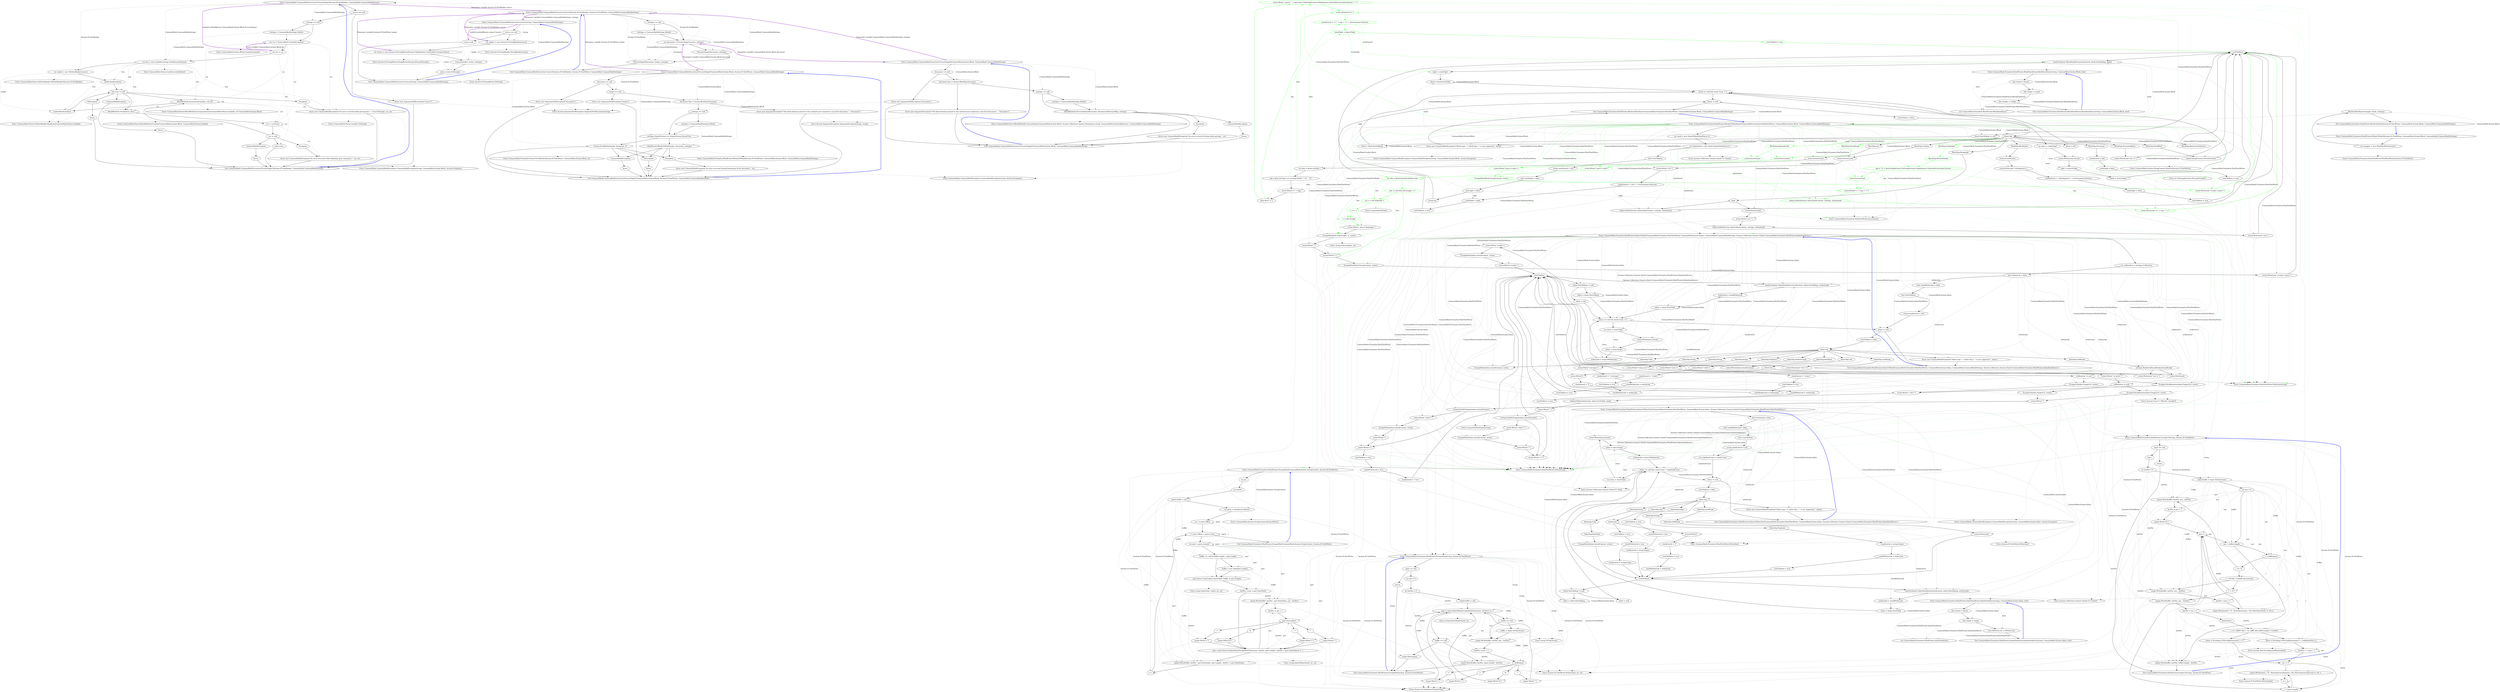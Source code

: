 digraph  {
n0 [label="Entry CommonMark.CommonMarkConverter.ProcessStage1(System.IO.TextReader, CommonMark.CommonMarkSettings)", span="100-100", cluster="CommonMark.CommonMarkConverter.ProcessStage1(System.IO.TextReader, CommonMark.CommonMarkSettings)"];
n1 [label="source == null", span="102-102", cluster="CommonMark.CommonMarkConverter.ProcessStage1(System.IO.TextReader, CommonMark.CommonMarkSettings)"];
n3 [label="settings == null", span="105-105", cluster="CommonMark.CommonMarkConverter.ProcessStage1(System.IO.TextReader, CommonMark.CommonMarkSettings)"];
n7 [label="var line = new LineInfo(settings.TrackSourcePosition)", span="110-110", cluster="CommonMark.CommonMarkConverter.ProcessStage1(System.IO.TextReader, CommonMark.CommonMarkSettings)"];
n8 [label="var reader = new TabTextReader(source)", span="114-114", cluster="CommonMark.CommonMarkConverter.ProcessStage1(System.IO.TextReader, CommonMark.CommonMarkSettings)"];
n2 [label="throw new ArgumentNullException(''source'');", span="103-103", cluster="CommonMark.CommonMarkConverter.ProcessStage1(System.IO.TextReader, CommonMark.CommonMarkSettings)"];
n4 [label="settings = CommonMarkSettings.Default", span="106-106", cluster="CommonMark.CommonMarkConverter.ProcessStage1(System.IO.TextReader, CommonMark.CommonMarkSettings)"];
n5 [label="var cur = Syntax.Block.CreateDocument()", span="108-108", cluster="CommonMark.CommonMarkConverter.ProcessStage1(System.IO.TextReader, CommonMark.CommonMarkSettings)"];
n6 [label="var doc = cur", span="109-109", cluster="CommonMark.CommonMarkConverter.ProcessStage1(System.IO.TextReader, CommonMark.CommonMarkSettings)"];
n29 [label="Entry CommonMark.Syntax.Block.CreateDocument()", span="55-55", cluster="CommonMark.Syntax.Block.CreateDocument()"];
n11 [label="BlockMethods.IncorporateLine(line, ref cur)", span="118-118", cluster="CommonMark.CommonMarkConverter.ProcessStage1(System.IO.TextReader, CommonMark.CommonMarkSettings)"];
n18 [label="throw new CommonMarkException(''An error occurred while parsing line '' + line.ToString(), cur, ex);", span="132-132", cluster="CommonMark.CommonMarkConverter.ProcessStage1(System.IO.TextReader, CommonMark.CommonMarkSettings)"];
n19 [label="BlockMethods.Finalize(cur, line)", span="139-139", cluster="CommonMark.CommonMarkConverter.ProcessStage1(System.IO.TextReader, CommonMark.CommonMarkSettings)"];
n20 [label="cur = cur.Parent", span="140-140", cluster="CommonMark.CommonMarkConverter.ProcessStage1(System.IO.TextReader, CommonMark.CommonMarkSettings)"];
n26 [label="return doc;", span="152-152", cluster="CommonMark.CommonMarkConverter.ProcessStage1(System.IO.TextReader, CommonMark.CommonMarkSettings)"];
n30 [label="Entry CommonMark.Parser.LineInfo.LineInfo(bool)", span="8-8", cluster="CommonMark.Parser.LineInfo.LineInfo(bool)"];
n9 [label="reader.ReadLine(line)", span="115-115", cluster="CommonMark.CommonMarkConverter.ProcessStage1(System.IO.TextReader, CommonMark.CommonMarkSettings)"];
n10 [label="line.Line != null", span="116-116", cluster="CommonMark.CommonMarkConverter.ProcessStage1(System.IO.TextReader, CommonMark.CommonMarkSettings)"];
n12 [label="reader.ReadLine(line)", span="119-119", cluster="CommonMark.CommonMarkConverter.ProcessStage1(System.IO.TextReader, CommonMark.CommonMarkSettings)"];
n31 [label="Entry CommonMark.Parser.TabTextReader.TabTextReader(System.IO.TextReader)", span="18-18", cluster="CommonMark.Parser.TabTextReader.TabTextReader(System.IO.TextReader)"];
n32 [label="Entry CommonMark.Parser.TabTextReader.ReadLine(CommonMark.Parser.LineInfo)", span="37-37", cluster="CommonMark.Parser.TabTextReader.ReadLine(CommonMark.Parser.LineInfo)"];
n13 [label=IOException, span="122-122", cluster="CommonMark.CommonMarkConverter.ProcessStage1(System.IO.TextReader, CommonMark.CommonMarkSettings)"];
n15 [label=CommonMarkException, span="126-126", cluster="CommonMark.CommonMarkConverter.ProcessStage1(System.IO.TextReader, CommonMark.CommonMarkSettings)"];
n17 [label=Exception, span="130-130", cluster="CommonMark.CommonMarkConverter.ProcessStage1(System.IO.TextReader, CommonMark.CommonMarkSettings)"];
n33 [label="Entry CommonMark.Parser.BlockMethods.IncorporateLine(CommonMark.Parser.LineInfo, ref CommonMark.Syntax.Block)", span="403-403", cluster="CommonMark.Parser.BlockMethods.IncorporateLine(CommonMark.Parser.LineInfo, ref CommonMark.Syntax.Block)"];
n14 [label="throw;", span="124-124", cluster="CommonMark.CommonMarkConverter.ProcessStage1(System.IO.TextReader, CommonMark.CommonMarkSettings)"];
n16 [label="throw;", span="128-128", cluster="CommonMark.CommonMarkConverter.ProcessStage1(System.IO.TextReader, CommonMark.CommonMarkSettings)"];
n36 [label="Entry CommonMark.Parser.BlockMethods.Finalize(CommonMark.Syntax.Block, CommonMark.Parser.LineInfo)", span="98-98", cluster="CommonMark.Parser.BlockMethods.Finalize(CommonMark.Syntax.Block, CommonMark.Parser.LineInfo)"];
n21 [label="cur != null", span="141-141", cluster="CommonMark.CommonMarkConverter.ProcessStage1(System.IO.TextReader, CommonMark.CommonMarkSettings)"];
n25 [label="throw new CommonMarkException(''An error occurred while finalizing open containers.'', cur, ex);", span="149-149", cluster="CommonMark.CommonMarkConverter.ProcessStage1(System.IO.TextReader, CommonMark.CommonMarkSettings)"];
n22 [label=CommonMarkException, span="143-143", cluster="CommonMark.CommonMarkConverter.ProcessStage1(System.IO.TextReader, CommonMark.CommonMarkSettings)"];
n24 [label=Exception, span="147-147", cluster="CommonMark.CommonMarkConverter.ProcessStage1(System.IO.TextReader, CommonMark.CommonMarkSettings)"];
n23 [label="throw;", span="145-145", cluster="CommonMark.CommonMarkConverter.ProcessStage1(System.IO.TextReader, CommonMark.CommonMarkSettings)"];
n27 [label="Exit CommonMark.CommonMarkConverter.ProcessStage1(System.IO.TextReader, CommonMark.CommonMarkSettings)", span="100-100", cluster="CommonMark.CommonMarkConverter.ProcessStage1(System.IO.TextReader, CommonMark.CommonMarkSettings)"];
n34 [label="Entry CommonMark.CommonMarkException.CommonMarkException(string, CommonMark.Syntax.Block, System.Exception)", span="51-51", cluster="CommonMark.CommonMarkException.CommonMarkException(string, CommonMark.Syntax.Block, System.Exception)"];
n28 [label="Entry System.ArgumentNullException.ArgumentNullException(string)", span="0-0", cluster="System.ArgumentNullException.ArgumentNullException(string)"];
n35 [label="Entry CommonMark.Parser.LineInfo.ToString()", span="39-39", cluster="CommonMark.Parser.LineInfo.ToString()"];
n37 [label="Entry CommonMark.CommonMarkConverter.ProcessStage2(CommonMark.Syntax.Block, CommonMark.CommonMarkSettings)", span="163-163", cluster="CommonMark.CommonMarkConverter.ProcessStage2(CommonMark.Syntax.Block, CommonMark.CommonMarkSettings)"];
n38 [label="document == null", span="165-165", cluster="CommonMark.CommonMarkConverter.ProcessStage2(CommonMark.Syntax.Block, CommonMark.CommonMarkSettings)"];
n40 [label="document.Tag != Syntax.BlockTag.Document", span="168-168", cluster="CommonMark.CommonMarkConverter.ProcessStage2(CommonMark.Syntax.Block, CommonMark.CommonMarkSettings)"];
n42 [label="settings == null", span="171-171", cluster="CommonMark.CommonMarkConverter.ProcessStage2(CommonMark.Syntax.Block, CommonMark.CommonMarkSettings)"];
n44 [label="BlockMethods.ProcessInlines(document, document.ReferenceMap, settings)", span="176-176", cluster="CommonMark.CommonMarkConverter.ProcessStage2(CommonMark.Syntax.Block, CommonMark.CommonMarkSettings)"];
n39 [label="throw new ArgumentNullException(''document'');", span="166-166", cluster="CommonMark.CommonMarkConverter.ProcessStage2(CommonMark.Syntax.Block, CommonMark.CommonMarkSettings)"];
n41 [label="throw new ArgumentException(''The block element passed to this method must represent a top level document.'', ''document'');", span="169-169", cluster="CommonMark.CommonMarkConverter.ProcessStage2(CommonMark.Syntax.Block, CommonMark.CommonMarkSettings)"];
n43 [label="settings = CommonMarkSettings.Default", span="172-172", cluster="CommonMark.CommonMarkConverter.ProcessStage2(CommonMark.Syntax.Block, CommonMark.CommonMarkSettings)"];
n45 [label=CommonMarkException, span="178-178", cluster="CommonMark.CommonMarkConverter.ProcessStage2(CommonMark.Syntax.Block, CommonMark.CommonMarkSettings)"];
n47 [label=Exception, span="182-182", cluster="CommonMark.CommonMarkConverter.ProcessStage2(CommonMark.Syntax.Block, CommonMark.CommonMarkSettings)"];
n49 [label="Exit CommonMark.CommonMarkConverter.ProcessStage2(CommonMark.Syntax.Block, CommonMark.CommonMarkSettings)", span="163-163", cluster="CommonMark.CommonMarkConverter.ProcessStage2(CommonMark.Syntax.Block, CommonMark.CommonMarkSettings)"];
n51 [label="Entry CommonMark.Parser.BlockMethods.ProcessInlines(CommonMark.Syntax.Block, System.Collections.Generic.Dictionary<string, CommonMark.Syntax.Reference>, CommonMark.CommonMarkSettings)", span="267-267", cluster="CommonMark.Parser.BlockMethods.ProcessInlines(CommonMark.Syntax.Block, System.Collections.Generic.Dictionary<string, CommonMark.Syntax.Reference>, CommonMark.CommonMarkSettings)"];
n46 [label="throw;", span="180-180", cluster="CommonMark.CommonMarkConverter.ProcessStage2(CommonMark.Syntax.Block, CommonMark.CommonMarkSettings)"];
n48 [label="throw new CommonMarkException(''An error occurred during inline parsing.'', ex);", span="184-184", cluster="CommonMark.CommonMarkConverter.ProcessStage2(CommonMark.Syntax.Block, CommonMark.CommonMarkSettings)"];
n52 [label="Entry CommonMark.CommonMarkException.CommonMarkException(string, System.Exception)", span="35-35", cluster="CommonMark.CommonMarkException.CommonMarkException(string, System.Exception)"];
n50 [label="Entry System.ArgumentException.ArgumentException(string, string)", span="0-0", cluster="System.ArgumentException.ArgumentException(string, string)"];
n53 [label="Entry CommonMark.CommonMarkConverter.ProcessStage3(CommonMark.Syntax.Block, System.IO.TextWriter, CommonMark.CommonMarkSettings)", span="198-198", cluster="CommonMark.CommonMarkConverter.ProcessStage3(CommonMark.Syntax.Block, System.IO.TextWriter, CommonMark.CommonMarkSettings)"];
n54 [label="document == null", span="200-200", cluster="CommonMark.CommonMarkConverter.ProcessStage3(CommonMark.Syntax.Block, System.IO.TextWriter, CommonMark.CommonMarkSettings)"];
n56 [label="target == null", span="203-203", cluster="CommonMark.CommonMarkConverter.ProcessStage3(CommonMark.Syntax.Block, System.IO.TextWriter, CommonMark.CommonMarkSettings)"];
n58 [label="document.Tag != Syntax.BlockTag.Document", span="206-206", cluster="CommonMark.CommonMarkConverter.ProcessStage3(CommonMark.Syntax.Block, System.IO.TextWriter, CommonMark.CommonMarkSettings)"];
n60 [label="settings == null", span="209-209", cluster="CommonMark.CommonMarkConverter.ProcessStage3(CommonMark.Syntax.Block, System.IO.TextWriter, CommonMark.CommonMarkSettings)"];
n62 [label="settings.OutputFormat == OutputFormat.SyntaxTree", span="214-214", cluster="CommonMark.CommonMarkConverter.ProcessStage3(CommonMark.Syntax.Block, System.IO.TextWriter, CommonMark.CommonMarkSettings)"];
n63 [label="Printer.PrintBlocks(target, document, 0)", span="216-216", cluster="CommonMark.CommonMarkConverter.ProcessStage3(CommonMark.Syntax.Block, System.IO.TextWriter, CommonMark.CommonMarkSettings)"];
n64 [label="HtmlPrinter.BlocksToHtml(target, document, settings)", span="220-220", cluster="CommonMark.CommonMarkConverter.ProcessStage3(CommonMark.Syntax.Block, System.IO.TextWriter, CommonMark.CommonMarkSettings)"];
n55 [label="throw new ArgumentNullException(''document'');", span="201-201", cluster="CommonMark.CommonMarkConverter.ProcessStage3(CommonMark.Syntax.Block, System.IO.TextWriter, CommonMark.CommonMarkSettings)"];
n57 [label="throw new ArgumentNullException(''target'');", span="204-204", cluster="CommonMark.CommonMarkConverter.ProcessStage3(CommonMark.Syntax.Block, System.IO.TextWriter, CommonMark.CommonMarkSettings)"];
n59 [label="throw new ArgumentException(''The block element passed to this method must represent a top level document.'', ''document'');", span="207-207", cluster="CommonMark.CommonMarkConverter.ProcessStage3(CommonMark.Syntax.Block, System.IO.TextWriter, CommonMark.CommonMarkSettings)"];
n61 [label="settings = CommonMarkSettings.Default", span="210-210", cluster="CommonMark.CommonMarkConverter.ProcessStage3(CommonMark.Syntax.Block, System.IO.TextWriter, CommonMark.CommonMarkSettings)"];
n65 [label=CommonMarkException, span="223-223", cluster="CommonMark.CommonMarkConverter.ProcessStage3(CommonMark.Syntax.Block, System.IO.TextWriter, CommonMark.CommonMarkSettings)"];
n67 [label=IOException, span="227-227", cluster="CommonMark.CommonMarkConverter.ProcessStage3(CommonMark.Syntax.Block, System.IO.TextWriter, CommonMark.CommonMarkSettings)"];
n69 [label=Exception, span="231-231", cluster="CommonMark.CommonMarkConverter.ProcessStage3(CommonMark.Syntax.Block, System.IO.TextWriter, CommonMark.CommonMarkSettings)"];
n71 [label="Exit CommonMark.CommonMarkConverter.ProcessStage3(CommonMark.Syntax.Block, System.IO.TextWriter, CommonMark.CommonMarkSettings)", span="198-198", cluster="CommonMark.CommonMarkConverter.ProcessStage3(CommonMark.Syntax.Block, System.IO.TextWriter, CommonMark.CommonMarkSettings)"];
n72 [label="Entry CommonMark.Formatter.Printer.PrintBlocks(System.IO.TextWriter, CommonMark.Syntax.Block, int)", span="47-47", cluster="CommonMark.Formatter.Printer.PrintBlocks(System.IO.TextWriter, CommonMark.Syntax.Block, int)"];
n73 [label="Entry CommonMark.Formatter.HtmlPrinter.BlocksToHtml(System.IO.TextWriter, CommonMark.Syntax.Block, CommonMark.CommonMarkSettings)", span="193-193", cluster="CommonMark.Formatter.HtmlPrinter.BlocksToHtml(System.IO.TextWriter, CommonMark.Syntax.Block, CommonMark.CommonMarkSettings)"];
n66 [label="throw;", span="225-225", cluster="CommonMark.CommonMarkConverter.ProcessStage3(CommonMark.Syntax.Block, System.IO.TextWriter, CommonMark.CommonMarkSettings)"];
n68 [label="throw;", span="229-229", cluster="CommonMark.CommonMarkConverter.ProcessStage3(CommonMark.Syntax.Block, System.IO.TextWriter, CommonMark.CommonMarkSettings)"];
n70 [label="throw new CommonMarkException(''An error occurred during formatting of the document.'', ex);", span="233-233", cluster="CommonMark.CommonMarkConverter.ProcessStage3(CommonMark.Syntax.Block, System.IO.TextWriter, CommonMark.CommonMarkSettings)"];
n74 [label="Entry CommonMark.CommonMarkConverter.Convert(System.IO.TextReader, System.IO.TextWriter, CommonMark.CommonMarkSettings)", span="246-246", cluster="CommonMark.CommonMarkConverter.Convert(System.IO.TextReader, System.IO.TextWriter, CommonMark.CommonMarkSettings)"];
n75 [label="settings == null", span="248-248", cluster="CommonMark.CommonMarkConverter.Convert(System.IO.TextReader, System.IO.TextWriter, CommonMark.CommonMarkSettings)"];
n77 [label="var document = ProcessStage1(source, settings)", span="251-251", cluster="CommonMark.CommonMarkConverter.Convert(System.IO.TextReader, System.IO.TextWriter, CommonMark.CommonMarkSettings)"];
n78 [label="ProcessStage2(document, settings)", span="252-252", cluster="CommonMark.CommonMarkConverter.Convert(System.IO.TextReader, System.IO.TextWriter, CommonMark.CommonMarkSettings)"];
n79 [label="ProcessStage3(document, target, settings)", span="253-253", cluster="CommonMark.CommonMarkConverter.Convert(System.IO.TextReader, System.IO.TextWriter, CommonMark.CommonMarkSettings)"];
n76 [label="settings = CommonMarkSettings.Default", span="249-249", cluster="CommonMark.CommonMarkConverter.Convert(System.IO.TextReader, System.IO.TextWriter, CommonMark.CommonMarkSettings)"];
n80 [label="Exit CommonMark.CommonMarkConverter.Convert(System.IO.TextReader, System.IO.TextWriter, CommonMark.CommonMarkSettings)", span="246-246", cluster="CommonMark.CommonMarkConverter.Convert(System.IO.TextReader, System.IO.TextWriter, CommonMark.CommonMarkSettings)"];
n81 [label="Entry CommonMark.CommonMarkConverter.Convert(string, CommonMark.CommonMarkSettings)", span="263-263", cluster="CommonMark.CommonMarkConverter.Convert(string, CommonMark.CommonMarkSettings)"];
n82 [label="source == null", span="265-265", cluster="CommonMark.CommonMarkConverter.Convert(string, CommonMark.CommonMarkSettings)"];
n84 [label="var reader = new System.IO.StringReader(source)", span="268-268", cluster="CommonMark.CommonMarkConverter.Convert(string, CommonMark.CommonMarkSettings)"];
n86 [label="Convert(reader, writer, settings)", span="271-271", cluster="CommonMark.CommonMarkConverter.Convert(string, CommonMark.CommonMarkSettings)"];
n83 [label="return null;", span="266-266", cluster="CommonMark.CommonMarkConverter.Convert(string, CommonMark.CommonMarkSettings)"];
n85 [label="var writer = new System.IO.StringWriter(System.Globalization.CultureInfo.CurrentCulture)", span="269-269", cluster="CommonMark.CommonMarkConverter.Convert(string, CommonMark.CommonMarkSettings)"];
n89 [label="Entry System.IO.StringReader.StringReader(string)", span="0-0", cluster="System.IO.StringReader.StringReader(string)"];
n90 [label="Entry System.IO.StringWriter.StringWriter(System.IFormatProvider)", span="0-0", cluster="System.IO.StringWriter.StringWriter(System.IFormatProvider)"];
n87 [label="return writer.ToString();", span="273-273", cluster="CommonMark.CommonMarkConverter.Convert(string, CommonMark.CommonMarkSettings)"];
n88 [label="Exit CommonMark.CommonMarkConverter.Convert(string, CommonMark.CommonMarkSettings)", span="263-263", cluster="CommonMark.CommonMarkConverter.Convert(string, CommonMark.CommonMarkSettings)"];
n91 [label="Entry System.IO.StringWriter.ToString()", span="0-0", cluster="System.IO.StringWriter.ToString()"];
d137 [label="writer.Write('' start=\'''' + data.Start.ToString(System.Globalization.CultureInfo.InvariantCulture) + ''\'''')", span="240-240", cluster="CommonMark.Formatter.HtmlPrinter.BlocksToHtmlInner(CommonMark.Formatter.HtmlTextWriter, CommonMark.Syntax.Block, CommonMark.CommonMarkSettings)", color=green, community=0];
d97 [label="Entry CommonMark.Formatter.HtmlPrinter.BlocksToHtmlInner(CommonMark.Formatter.HtmlTextWriter, CommonMark.Syntax.Block, CommonMark.CommonMarkSettings)", span="179-179", cluster="CommonMark.Formatter.HtmlPrinter.BlocksToHtmlInner(CommonMark.Formatter.HtmlTextWriter, CommonMark.Syntax.Block, CommonMark.CommonMarkSettings)"];
d133 [label="var data = block.ListData", span="236-236", cluster="CommonMark.Formatter.HtmlPrinter.BlocksToHtmlInner(CommonMark.Formatter.HtmlTextWriter, CommonMark.Syntax.Block, CommonMark.CommonMarkSettings)"];
d136 [label="data.Start != 1", span="239-239", cluster="CommonMark.Formatter.HtmlPrinter.BlocksToHtmlInner(CommonMark.Formatter.HtmlTextWriter, CommonMark.Syntax.Block, CommonMark.CommonMarkSettings)"];
d138 [label="writer.WriteLine(''>'')", span="241-241", cluster="CommonMark.Formatter.HtmlPrinter.BlocksToHtmlInner(CommonMark.Formatter.HtmlTextWriter, CommonMark.Syntax.Block, CommonMark.CommonMarkSettings)", color=green, community=0];
d192 [label="Entry int.ToString(System.IFormatProvider)", span="0-0", cluster="int.ToString(System.IFormatProvider)"];
d190 [label="Entry CommonMark.Formatter.HtmlTextWriter.Write(string)", span="33-33", cluster="CommonMark.Formatter.HtmlTextWriter.Write(string)"];
d139 [label="stackLiteral = ''</'' + tag + ''>'' + Environment.NewLine", span="243-243", cluster="CommonMark.Formatter.HtmlPrinter.BlocksToHtmlInner(CommonMark.Formatter.HtmlTextWriter, CommonMark.Syntax.Block, CommonMark.CommonMarkSettings)", color=green, community=0];
d191 [label="Entry CommonMark.Formatter.HtmlTextWriter.WriteLine(string)", span="26-26", cluster="CommonMark.Formatter.HtmlTextWriter.WriteLine(string)"];
d144 [label="tag = ''h'' + block.HeaderLevel.ToString(System.Globalization.CultureInfo.InvariantCulture)", span="250-250", cluster="CommonMark.Formatter.HtmlPrinter.BlocksToHtmlInner(CommonMark.Formatter.HtmlTextWriter, CommonMark.Syntax.Block, CommonMark.CommonMarkSettings)", color=green, community=0];
d143 [label="BlockTag.SETextHeader", span="249-249", cluster="CommonMark.Formatter.HtmlPrinter.BlocksToHtmlInner(CommonMark.Formatter.HtmlTextWriter, CommonMark.Syntax.Block, CommonMark.CommonMarkSettings)", color=green, community=0];
d145 [label="writer.EnsureLine()", span="251-251", cluster="CommonMark.Formatter.HtmlPrinter.BlocksToHtmlInner(CommonMark.Formatter.HtmlTextWriter, CommonMark.Syntax.Block, CommonMark.CommonMarkSettings)", color=green, community=0];
d146 [label="writer.Write(''<'' + tag + ''>'')", span="252-252", cluster="CommonMark.Formatter.HtmlPrinter.BlocksToHtmlInner(CommonMark.Formatter.HtmlTextWriter, CommonMark.Syntax.Block, CommonMark.CommonMarkSettings)", color=green, community=0];
d148 [label="writer.WriteLine(''</'' + tag + ''>'')", span="254-254", cluster="CommonMark.Formatter.HtmlPrinter.BlocksToHtmlInner(CommonMark.Formatter.HtmlTextWriter, CommonMark.Syntax.Block, CommonMark.CommonMarkSettings)", color=green, community=0];
d189 [label="Entry CommonMark.Formatter.HtmlTextWriter.EnsureLine()", span="131-131", cluster="CommonMark.Formatter.HtmlTextWriter.EnsureLine()"];
d147 [label="InlinesToHtml(writer, block.InlineContent, settings, inlineStack)", span="253-253", cluster="CommonMark.Formatter.HtmlPrinter.BlocksToHtmlInner(CommonMark.Formatter.HtmlTextWriter, CommonMark.Syntax.Block, CommonMark.CommonMarkSettings)", color=green, community=0];
d99 [label="var inlineStack = new Stack<InlineStackEntry>()", span="182-182", cluster="CommonMark.Formatter.HtmlPrinter.BlocksToHtmlInner(CommonMark.Formatter.HtmlTextWriter, CommonMark.Syntax.Block, CommonMark.CommonMarkSettings)"];
d188 [label="Entry CommonMark.Formatter.HtmlPrinter.InlinesToHtml(CommonMark.Formatter.HtmlTextWriter, CommonMark.Syntax.Inline, CommonMark.CommonMarkSettings, System.Collections.Generic.Stack<CommonMark.Formatter.HtmlPrinter.InlineStackEntry>)", span="416-416", cluster="CommonMark.Formatter.HtmlPrinter.InlinesToHtml(CommonMark.Formatter.HtmlTextWriter, CommonMark.Syntax.Inline, CommonMark.CommonMarkSettings, System.Collections.Generic.Stack<CommonMark.Formatter.HtmlPrinter.InlineStackEntry>)"];
d174 [label=visitChildren, span="298-298", cluster="CommonMark.Formatter.HtmlPrinter.BlocksToHtmlInner(CommonMark.Formatter.HtmlTextWriter, CommonMark.Syntax.Block, CommonMark.CommonMarkSettings)"];
d150 [label="writer.EnsureLine()", span="258-258", cluster="CommonMark.Formatter.HtmlPrinter.BlocksToHtmlInner(CommonMark.Formatter.HtmlTextWriter, CommonMark.Syntax.Block, CommonMark.CommonMarkSettings)", color=green, community=0];
d149 [label="BlockTag.IndentedCode", span="257-257", cluster="CommonMark.Formatter.HtmlPrinter.BlocksToHtmlInner(CommonMark.Formatter.HtmlTextWriter, CommonMark.Syntax.Block, CommonMark.CommonMarkSettings)", color=green, community=0];
d151 [label="writer.Write(''<pre><code>'')", span="259-259", cluster="CommonMark.Formatter.HtmlPrinter.BlocksToHtmlInner(CommonMark.Formatter.HtmlTextWriter, CommonMark.Syntax.Block, CommonMark.CommonMarkSettings)", color=green, community=0];
d152 [label="EscapeHtml(block.StringContent, writer)", span="260-260", cluster="CommonMark.Formatter.HtmlPrinter.BlocksToHtmlInner(CommonMark.Formatter.HtmlTextWriter, CommonMark.Syntax.Block, CommonMark.CommonMarkSettings)", color=green, community=0];
d153 [label="writer.WriteLine(''</code></pre>'')", span="261-261", cluster="CommonMark.Formatter.HtmlPrinter.BlocksToHtmlInner(CommonMark.Formatter.HtmlTextWriter, CommonMark.Syntax.Block, CommonMark.CommonMarkSettings)", color=green, community=0];
d62 [label="Entry CommonMark.Formatter.HtmlPrinter.EscapeHtml(CommonMark.Syntax.StringContent, System.IO.TextWriter)", span="126-126", cluster="CommonMark.Formatter.HtmlPrinter.EscapeHtml(CommonMark.Syntax.StringContent, System.IO.TextWriter)"];
d155 [label="writer.EnsureLine()", span="265-265", cluster="CommonMark.Formatter.HtmlPrinter.BlocksToHtmlInner(CommonMark.Formatter.HtmlTextWriter, CommonMark.Syntax.Block, CommonMark.CommonMarkSettings)", color=green, community=0];
d154 [label="BlockTag.FencedCode", span="264-264", cluster="CommonMark.Formatter.HtmlPrinter.BlocksToHtmlInner(CommonMark.Formatter.HtmlTextWriter, CommonMark.Syntax.Block, CommonMark.CommonMarkSettings)", color=green, community=0];
d156 [label="writer.Write(''<pre><code'')", span="266-266", cluster="CommonMark.Formatter.HtmlPrinter.BlocksToHtmlInner(CommonMark.Formatter.HtmlTextWriter, CommonMark.Syntax.Block, CommonMark.CommonMarkSettings)", color=green, community=0];
d157 [label="var info = block.FencedCodeData.Info", span="267-267", cluster="CommonMark.Formatter.HtmlPrinter.BlocksToHtmlInner(CommonMark.Formatter.HtmlTextWriter, CommonMark.Syntax.Block, CommonMark.CommonMarkSettings)", color=green, community=0];
d158 [label="info != null && info.Length > 0", span="268-268", cluster="CommonMark.Formatter.HtmlPrinter.BlocksToHtmlInner(CommonMark.Formatter.HtmlTextWriter, CommonMark.Syntax.Block, CommonMark.CommonMarkSettings)", color=green, community=0];
d159 [label="var x = info.IndexOf(' ')", span="270-270", cluster="CommonMark.Formatter.HtmlPrinter.BlocksToHtmlInner(CommonMark.Formatter.HtmlTextWriter, CommonMark.Syntax.Block, CommonMark.CommonMarkSettings)", color=green, community=0];
d161 [label="x = info.Length", span="272-272", cluster="CommonMark.Formatter.HtmlPrinter.BlocksToHtmlInner(CommonMark.Formatter.HtmlTextWriter, CommonMark.Syntax.Block, CommonMark.CommonMarkSettings)", color=green, community=0];
d163 [label="EscapeHtml(info.Substring(0, x), writer)", span="275-275", cluster="CommonMark.Formatter.HtmlPrinter.BlocksToHtmlInner(CommonMark.Formatter.HtmlTextWriter, CommonMark.Syntax.Block, CommonMark.CommonMarkSettings)"];
d142 [label="BlockTag.AtxHeader", span="248-248", cluster="CommonMark.Formatter.HtmlPrinter.BlocksToHtmlInner(CommonMark.Formatter.HtmlTextWriter, CommonMark.Syntax.Block, CommonMark.CommonMarkSettings)", color=green, community=0];
d107 [label="block.Tag", span="193-193", cluster="CommonMark.Formatter.HtmlPrinter.BlocksToHtmlInner(CommonMark.Formatter.HtmlTextWriter, CommonMark.Syntax.Block, CommonMark.CommonMarkSettings)"];
d140 [label="stackTight = data.IsTight", span="244-244", cluster="CommonMark.Formatter.HtmlPrinter.BlocksToHtmlInner(CommonMark.Formatter.HtmlTextWriter, CommonMark.Syntax.Block, CommonMark.CommonMarkSettings)", color=green, community=0];
d141 [label="visitChildren = true", span="245-245", cluster="CommonMark.Formatter.HtmlPrinter.BlocksToHtmlInner(CommonMark.Formatter.HtmlTextWriter, CommonMark.Syntax.Block, CommonMark.CommonMarkSettings)", color=green, community=0];
d176 [label="tight = stackTight", span="302-302", cluster="CommonMark.Formatter.HtmlPrinter.BlocksToHtmlInner(CommonMark.Formatter.HtmlTextWriter, CommonMark.Syntax.Block, CommonMark.CommonMarkSettings)"];
d134 [label="tag = data.ListType == ListType.Bullet ? ''ul'' : ''ol''", span="237-237", cluster="CommonMark.Formatter.HtmlPrinter.BlocksToHtmlInner(CommonMark.Formatter.HtmlTextWriter, CommonMark.Syntax.Block, CommonMark.CommonMarkSettings)"];
d175 [label="stack.Push(new BlockStackEntry(stackLiteral, block.NextSibling, tight))", span="300-300", cluster="CommonMark.Formatter.HtmlPrinter.BlocksToHtmlInner(CommonMark.Formatter.HtmlTextWriter, CommonMark.Syntax.Block, CommonMark.CommonMarkSettings)"];
d165 [label="writer.Write(''>'')", span="278-278", cluster="CommonMark.Formatter.HtmlPrinter.BlocksToHtmlInner(CommonMark.Formatter.HtmlTextWriter, CommonMark.Syntax.Block, CommonMark.CommonMarkSettings)"];
d160 [label="x == -1", span="271-271", cluster="CommonMark.Formatter.HtmlPrinter.BlocksToHtmlInner(CommonMark.Formatter.HtmlTextWriter, CommonMark.Syntax.Block, CommonMark.CommonMarkSettings)", color=green, community=0];
d193 [label="Entry string.IndexOf(char)", span="0-0", cluster="string.IndexOf(char)"];
d162 [label="writer.Write('' class=\''language-'')", span="274-274", cluster="CommonMark.Formatter.HtmlPrinter.BlocksToHtmlInner(CommonMark.Formatter.HtmlTextWriter, CommonMark.Syntax.Block, CommonMark.CommonMarkSettings)"];
d94 [label="BlocksToHtmlInner(wrapper, block, settings)", span="176-176", cluster="CommonMark.Formatter.HtmlPrinter.BlocksToHtml(System.IO.TextWriter, CommonMark.Syntax.Block, CommonMark.CommonMarkSettings)"];
d186 [label="Exit CommonMark.Formatter.HtmlPrinter.BlocksToHtmlInner(CommonMark.Formatter.HtmlTextWriter, CommonMark.Syntax.Block, CommonMark.CommonMarkSettings)", span="179-179", cluster="CommonMark.Formatter.HtmlPrinter.BlocksToHtmlInner(CommonMark.Formatter.HtmlTextWriter, CommonMark.Syntax.Block, CommonMark.CommonMarkSettings)"];
d98 [label="var stack = new Stack<BlockStackEntry>()", span="181-181", cluster="CommonMark.Formatter.HtmlPrinter.BlocksToHtmlInner(CommonMark.Formatter.HtmlTextWriter, CommonMark.Syntax.Block, CommonMark.CommonMarkSettings)"];
d105 [label="block != null", span="189-189", cluster="CommonMark.Formatter.HtmlPrinter.BlocksToHtmlInner(CommonMark.Formatter.HtmlTextWriter, CommonMark.Syntax.Block, CommonMark.CommonMarkSettings)"];
d114 [label="InlinesToHtml(writer, block.InlineContent, settings, inlineStack)", span="204-204", cluster="CommonMark.Formatter.HtmlPrinter.BlocksToHtmlInner(CommonMark.Formatter.HtmlTextWriter, CommonMark.Syntax.Block, CommonMark.CommonMarkSettings)"];
d115 [label="writer.EnsureLine()", span="208-208", cluster="CommonMark.Formatter.HtmlPrinter.BlocksToHtmlInner(CommonMark.Formatter.HtmlTextWriter, CommonMark.Syntax.Block, CommonMark.CommonMarkSettings)"];
d116 [label="writer.Write(''<p>'')", span="209-209", cluster="CommonMark.Formatter.HtmlPrinter.BlocksToHtmlInner(CommonMark.Formatter.HtmlTextWriter, CommonMark.Syntax.Block, CommonMark.CommonMarkSettings)"];
d117 [label="InlinesToHtml(writer, block.InlineContent, settings, inlineStack)", span="210-210", cluster="CommonMark.Formatter.HtmlPrinter.BlocksToHtmlInner(CommonMark.Formatter.HtmlTextWriter, CommonMark.Syntax.Block, CommonMark.CommonMarkSettings)"];
d118 [label="writer.WriteLine(''</p>'')", span="211-211", cluster="CommonMark.Formatter.HtmlPrinter.BlocksToHtmlInner(CommonMark.Formatter.HtmlTextWriter, CommonMark.Syntax.Block, CommonMark.CommonMarkSettings)"];
d120 [label="writer.EnsureLine()", span="216-216", cluster="CommonMark.Formatter.HtmlPrinter.BlocksToHtmlInner(CommonMark.Formatter.HtmlTextWriter, CommonMark.Syntax.Block, CommonMark.CommonMarkSettings)"];
d121 [label="writer.WriteLine(''<blockquote>'')", span="217-217", cluster="CommonMark.Formatter.HtmlPrinter.BlocksToHtmlInner(CommonMark.Formatter.HtmlTextWriter, CommonMark.Syntax.Block, CommonMark.CommonMarkSettings)"];
d126 [label="writer.EnsureLine()", span="225-225", cluster="CommonMark.Formatter.HtmlPrinter.BlocksToHtmlInner(CommonMark.Formatter.HtmlTextWriter, CommonMark.Syntax.Block, CommonMark.CommonMarkSettings)"];
d127 [label="writer.Write(''<li>'')", span="226-226", cluster="CommonMark.Formatter.HtmlPrinter.BlocksToHtmlInner(CommonMark.Formatter.HtmlTextWriter, CommonMark.Syntax.Block, CommonMark.CommonMarkSettings)"];
d132 [label="writer.EnsureLine()", span="235-235", cluster="CommonMark.Formatter.HtmlPrinter.BlocksToHtmlInner(CommonMark.Formatter.HtmlTextWriter, CommonMark.Syntax.Block, CommonMark.CommonMarkSettings)"];
d135 [label="writer.Write(''<'' + tag)", span="238-238", cluster="CommonMark.Formatter.HtmlPrinter.BlocksToHtmlInner(CommonMark.Formatter.HtmlTextWriter, CommonMark.Syntax.Block, CommonMark.CommonMarkSettings)"];
d164 [label="writer.Write(''\'''')", span="276-276", cluster="CommonMark.Formatter.HtmlPrinter.BlocksToHtmlInner(CommonMark.Formatter.HtmlTextWriter, CommonMark.Syntax.Block, CommonMark.CommonMarkSettings)"];
d166 [label="EscapeHtml(block.StringContent, writer)", span="279-279", cluster="CommonMark.Formatter.HtmlPrinter.BlocksToHtmlInner(CommonMark.Formatter.HtmlTextWriter, CommonMark.Syntax.Block, CommonMark.CommonMarkSettings)"];
d167 [label="writer.WriteLine(''</code></pre>'')", span="280-280", cluster="CommonMark.Formatter.HtmlPrinter.BlocksToHtmlInner(CommonMark.Formatter.HtmlTextWriter, CommonMark.Syntax.Block, CommonMark.CommonMarkSettings)"];
d169 [label="block.StringContent.WriteTo(writer)", span="284-284", cluster="CommonMark.Formatter.HtmlPrinter.BlocksToHtmlInner(CommonMark.Formatter.HtmlTextWriter, CommonMark.Syntax.Block, CommonMark.CommonMarkSettings)"];
d171 [label="writer.WriteLine(''<hr />'')", span="288-288", cluster="CommonMark.Formatter.HtmlPrinter.BlocksToHtmlInner(CommonMark.Formatter.HtmlTextWriter, CommonMark.Syntax.Block, CommonMark.CommonMarkSettings)"];
d173 [label="throw new CommonMarkException(''Block type '' + block.Tag + '' is not supported.'', block);", span="295-295", cluster="CommonMark.Formatter.HtmlPrinter.BlocksToHtmlInner(CommonMark.Formatter.HtmlTextWriter, CommonMark.Syntax.Block, CommonMark.CommonMarkSettings)"];
d177 [label="block = block.FirstChild", span="303-303", cluster="CommonMark.Formatter.HtmlPrinter.BlocksToHtmlInner(CommonMark.Formatter.HtmlTextWriter, CommonMark.Syntax.Block, CommonMark.CommonMarkSettings)"];
d178 [label="block.NextSibling != null", span="305-305", cluster="CommonMark.Formatter.HtmlPrinter.BlocksToHtmlInner(CommonMark.Formatter.HtmlTextWriter, CommonMark.Syntax.Block, CommonMark.CommonMarkSettings)"];
d179 [label="block = block.NextSibling", span="307-307", cluster="CommonMark.Formatter.HtmlPrinter.BlocksToHtmlInner(CommonMark.Formatter.HtmlTextWriter, CommonMark.Syntax.Block, CommonMark.CommonMarkSettings)"];
d183 [label="writer.Write(entry.Literal)", span="318-318", cluster="CommonMark.Formatter.HtmlPrinter.BlocksToHtmlInner(CommonMark.Formatter.HtmlTextWriter, CommonMark.Syntax.Block, CommonMark.CommonMarkSettings)"];
d244 [label="writer.Write(entry.Literal)", span="406-406", cluster="CommonMark.Formatter.HtmlPrinter.InlinesToPlainText(CommonMark.Formatter.HtmlTextWriter, CommonMark.Syntax.Inline, System.Collections.Generic.Stack<CommonMark.Formatter.HtmlPrinter.InlineStackEntry>)"];
d269 [label="writer.Write(''<code>'')", span="446-446", cluster="CommonMark.Formatter.HtmlPrinter.InlinesToHtml(CommonMark.Formatter.HtmlTextWriter, CommonMark.Syntax.Inline, CommonMark.CommonMarkSettings, System.Collections.Generic.Stack<CommonMark.Formatter.HtmlPrinter.InlineStackEntry>)"];
d271 [label="writer.Write(''</code>'')", span="448-448", cluster="CommonMark.Formatter.HtmlPrinter.InlinesToHtml(CommonMark.Formatter.HtmlTextWriter, CommonMark.Syntax.Inline, CommonMark.CommonMarkSettings, System.Collections.Generic.Stack<CommonMark.Formatter.HtmlPrinter.InlineStackEntry>)"];
d273 [label="writer.Write(inline.LiteralContent)", span="452-452", cluster="CommonMark.Formatter.HtmlPrinter.InlinesToHtml(CommonMark.Formatter.HtmlTextWriter, CommonMark.Syntax.Inline, CommonMark.CommonMarkSettings, System.Collections.Generic.Stack<CommonMark.Formatter.HtmlPrinter.InlineStackEntry>)"];
d280 [label="writer.Write(''<a href=\'''')", span="465-465", cluster="CommonMark.Formatter.HtmlPrinter.InlinesToHtml(CommonMark.Formatter.HtmlTextWriter, CommonMark.Syntax.Inline, CommonMark.CommonMarkSettings, System.Collections.Generic.Stack<CommonMark.Formatter.HtmlPrinter.InlineStackEntry>)"];
d286 [label="writer.Write('' title=\'''')", span="474-474", cluster="CommonMark.Formatter.HtmlPrinter.InlinesToHtml(CommonMark.Formatter.HtmlTextWriter, CommonMark.Syntax.Inline, CommonMark.CommonMarkSettings, System.Collections.Generic.Stack<CommonMark.Formatter.HtmlPrinter.InlineStackEntry>)"];
d294 [label="writer.Write(''<img src=\'''')", span="488-488", cluster="CommonMark.Formatter.HtmlPrinter.InlinesToHtml(CommonMark.Formatter.HtmlTextWriter, CommonMark.Syntax.Inline, CommonMark.CommonMarkSettings, System.Collections.Generic.Stack<CommonMark.Formatter.HtmlPrinter.InlineStackEntry>)"];
d298 [label="writer.Write(''\'' alt=\'''')", span="494-494", cluster="CommonMark.Formatter.HtmlPrinter.InlinesToHtml(CommonMark.Formatter.HtmlTextWriter, CommonMark.Syntax.Inline, CommonMark.CommonMarkSettings, System.Collections.Generic.Stack<CommonMark.Formatter.HtmlPrinter.InlineStackEntry>)"];
d300 [label="writer.Write(''\'''')", span="496-496", cluster="CommonMark.Formatter.HtmlPrinter.InlinesToHtml(CommonMark.Formatter.HtmlTextWriter, CommonMark.Syntax.Inline, CommonMark.CommonMarkSettings, System.Collections.Generic.Stack<CommonMark.Formatter.HtmlPrinter.InlineStackEntry>)"];
d302 [label="writer.Write('' title=\'''')", span="499-499", cluster="CommonMark.Formatter.HtmlPrinter.InlinesToHtml(CommonMark.Formatter.HtmlTextWriter, CommonMark.Syntax.Inline, CommonMark.CommonMarkSettings, System.Collections.Generic.Stack<CommonMark.Formatter.HtmlPrinter.InlineStackEntry>)"];
d304 [label="writer.Write(''\'''')", span="501-501", cluster="CommonMark.Formatter.HtmlPrinter.InlinesToHtml(CommonMark.Formatter.HtmlTextWriter, CommonMark.Syntax.Inline, CommonMark.CommonMarkSettings, System.Collections.Generic.Stack<CommonMark.Formatter.HtmlPrinter.InlineStackEntry>)"];
d305 [label="writer.Write('' />'')", span="503-503", cluster="CommonMark.Formatter.HtmlPrinter.InlinesToHtml(CommonMark.Formatter.HtmlTextWriter, CommonMark.Syntax.Inline, CommonMark.CommonMarkSettings, System.Collections.Generic.Stack<CommonMark.Formatter.HtmlPrinter.InlineStackEntry>)"];
d307 [label="writer.Write(''<strong>'')", span="507-507", cluster="CommonMark.Formatter.HtmlPrinter.InlinesToHtml(CommonMark.Formatter.HtmlTextWriter, CommonMark.Syntax.Inline, CommonMark.CommonMarkSettings, System.Collections.Generic.Stack<CommonMark.Formatter.HtmlPrinter.InlineStackEntry>)"];
d312 [label="writer.Write(''<em>'')", span="514-514", cluster="CommonMark.Formatter.HtmlPrinter.InlinesToHtml(CommonMark.Formatter.HtmlTextWriter, CommonMark.Syntax.Inline, CommonMark.CommonMarkSettings, System.Collections.Generic.Stack<CommonMark.Formatter.HtmlPrinter.InlineStackEntry>)"];
d317 [label="writer.Write(''<del>'')", span="521-521", cluster="CommonMark.Formatter.HtmlPrinter.InlinesToHtml(CommonMark.Formatter.HtmlTextWriter, CommonMark.Syntax.Inline, CommonMark.CommonMarkSettings, System.Collections.Generic.Stack<CommonMark.Formatter.HtmlPrinter.InlineStackEntry>)"];
d331 [label="writer.Write(entry.Literal)", span="550-550", cluster="CommonMark.Formatter.HtmlPrinter.InlinesToHtml(CommonMark.Formatter.HtmlTextWriter, CommonMark.Syntax.Inline, CommonMark.CommonMarkSettings, System.Collections.Generic.Stack<CommonMark.Formatter.HtmlPrinter.InlineStackEntry>)"];
d263 [label="writer.WriteLine(''<br />'')", span="435-435", cluster="CommonMark.Formatter.HtmlPrinter.InlinesToHtml(CommonMark.Formatter.HtmlTextWriter, CommonMark.Syntax.Inline, CommonMark.CommonMarkSettings, System.Collections.Generic.Stack<CommonMark.Formatter.HtmlPrinter.InlineStackEntry>)"];
d266 [label="writer.WriteLine(''<br />'')", span="440-440", cluster="CommonMark.Formatter.HtmlPrinter.InlinesToHtml(CommonMark.Formatter.HtmlTextWriter, CommonMark.Syntax.Inline, CommonMark.CommonMarkSettings, System.Collections.Generic.Stack<CommonMark.Formatter.HtmlPrinter.InlineStackEntry>)"];
d100 [label="bool visitChildren", span="183-183", cluster="CommonMark.Formatter.HtmlPrinter.BlocksToHtmlInner(CommonMark.Formatter.HtmlTextWriter, CommonMark.Syntax.Block, CommonMark.CommonMarkSettings)"];
d187 [label="Entry System.Collections.Generic.Stack<T>.Stack()", span="0-0", cluster="System.Collections.Generic.Stack<T>.Stack()"];
d334 [label="Exit CommonMark.Formatter.HtmlPrinter.InlinesToHtml(CommonMark.Formatter.HtmlTextWriter, CommonMark.Syntax.Inline, CommonMark.CommonMarkSettings, System.Collections.Generic.Stack<CommonMark.Formatter.HtmlPrinter.InlineStackEntry>)", span="416-416", cluster="CommonMark.Formatter.HtmlPrinter.InlinesToHtml(CommonMark.Formatter.HtmlTextWriter, CommonMark.Syntax.Inline, CommonMark.CommonMarkSettings, System.Collections.Generic.Stack<CommonMark.Formatter.HtmlPrinter.InlineStackEntry>)"];
d252 [label="var uriResolver = settings.UriResolver", span="418-418", cluster="CommonMark.Formatter.HtmlPrinter.InlinesToHtml(CommonMark.Formatter.HtmlTextWriter, CommonMark.Syntax.Inline, CommonMark.CommonMarkSettings, System.Collections.Generic.Stack<CommonMark.Formatter.HtmlPrinter.InlineStackEntry>)"];
d257 [label="inline != null", span="424-424", cluster="CommonMark.Formatter.HtmlPrinter.InlinesToHtml(CommonMark.Formatter.HtmlTextWriter, CommonMark.Syntax.Inline, CommonMark.CommonMarkSettings, System.Collections.Generic.Stack<CommonMark.Formatter.HtmlPrinter.InlineStackEntry>)"];
d259 [label="inline.Tag", span="428-428", cluster="CommonMark.Formatter.HtmlPrinter.InlinesToHtml(CommonMark.Formatter.HtmlTextWriter, CommonMark.Syntax.Inline, CommonMark.CommonMarkSettings, System.Collections.Generic.Stack<CommonMark.Formatter.HtmlPrinter.InlineStackEntry>)"];
d261 [label="EscapeHtml(inline.LiteralContent, writer)", span="431-431", cluster="CommonMark.Formatter.HtmlPrinter.InlinesToHtml(CommonMark.Formatter.HtmlTextWriter, CommonMark.Syntax.Inline, CommonMark.CommonMarkSettings, System.Collections.Generic.Stack<CommonMark.Formatter.HtmlPrinter.InlineStackEntry>)"];
d265 [label="settings.RenderSoftLineBreaksAsLineBreaks", span="439-439", cluster="CommonMark.Formatter.HtmlPrinter.InlinesToHtml(CommonMark.Formatter.HtmlTextWriter, CommonMark.Syntax.Inline, CommonMark.CommonMarkSettings, System.Collections.Generic.Stack<CommonMark.Formatter.HtmlPrinter.InlineStackEntry>)"];
d267 [label="writer.WriteLine()", span="442-442", cluster="CommonMark.Formatter.HtmlPrinter.InlinesToHtml(CommonMark.Formatter.HtmlTextWriter, CommonMark.Syntax.Inline, CommonMark.CommonMarkSettings, System.Collections.Generic.Stack<CommonMark.Formatter.HtmlPrinter.InlineStackEntry>)"];
d270 [label="EscapeHtml(inline.LiteralContent, writer)", span="447-447", cluster="CommonMark.Formatter.HtmlPrinter.InlinesToHtml(CommonMark.Formatter.HtmlTextWriter, CommonMark.Syntax.Inline, CommonMark.CommonMarkSettings, System.Collections.Generic.Stack<CommonMark.Formatter.HtmlPrinter.InlineStackEntry>)"];
d276 [label="writer.Write('[')", span="458-458", cluster="CommonMark.Formatter.HtmlPrinter.InlinesToHtml(CommonMark.Formatter.HtmlTextWriter, CommonMark.Syntax.Inline, CommonMark.CommonMarkSettings, System.Collections.Generic.Stack<CommonMark.Formatter.HtmlPrinter.InlineStackEntry>)"];
d282 [label="EscapeUrl(uriResolver(inline.TargetUrl), writer)", span="467-467", cluster="CommonMark.Formatter.HtmlPrinter.InlinesToHtml(CommonMark.Formatter.HtmlTextWriter, CommonMark.Syntax.Inline, CommonMark.CommonMarkSettings, System.Collections.Generic.Stack<CommonMark.Formatter.HtmlPrinter.InlineStackEntry>)"];
d283 [label="EscapeUrl(inline.TargetUrl, writer)", span="469-469", cluster="CommonMark.Formatter.HtmlPrinter.InlinesToHtml(CommonMark.Formatter.HtmlTextWriter, CommonMark.Syntax.Inline, CommonMark.CommonMarkSettings, System.Collections.Generic.Stack<CommonMark.Formatter.HtmlPrinter.InlineStackEntry>)"];
d284 [label="writer.Write('\''')", span="471-471", cluster="CommonMark.Formatter.HtmlPrinter.InlinesToHtml(CommonMark.Formatter.HtmlTextWriter, CommonMark.Syntax.Inline, CommonMark.CommonMarkSettings, System.Collections.Generic.Stack<CommonMark.Formatter.HtmlPrinter.InlineStackEntry>)"];
d285 [label="!string.IsNullOrEmpty(inline.LiteralContent)", span="472-472", cluster="CommonMark.Formatter.HtmlPrinter.InlinesToHtml(CommonMark.Formatter.HtmlTextWriter, CommonMark.Syntax.Inline, CommonMark.CommonMarkSettings, System.Collections.Generic.Stack<CommonMark.Formatter.HtmlPrinter.InlineStackEntry>)"];
d287 [label="EscapeHtml(inline.LiteralContent, writer)", span="475-475", cluster="CommonMark.Formatter.HtmlPrinter.InlinesToHtml(CommonMark.Formatter.HtmlTextWriter, CommonMark.Syntax.Inline, CommonMark.CommonMarkSettings, System.Collections.Generic.Stack<CommonMark.Formatter.HtmlPrinter.InlineStackEntry>)"];
d288 [label="writer.Write('\''')", span="476-476", cluster="CommonMark.Formatter.HtmlPrinter.InlinesToHtml(CommonMark.Formatter.HtmlTextWriter, CommonMark.Syntax.Inline, CommonMark.CommonMarkSettings, System.Collections.Generic.Stack<CommonMark.Formatter.HtmlPrinter.InlineStackEntry>)"];
d289 [label="writer.Write('>')", span="479-479", cluster="CommonMark.Formatter.HtmlPrinter.InlinesToHtml(CommonMark.Formatter.HtmlTextWriter, CommonMark.Syntax.Inline, CommonMark.CommonMarkSettings, System.Collections.Generic.Stack<CommonMark.Formatter.HtmlPrinter.InlineStackEntry>)"];
d296 [label="EscapeUrl(uriResolver(inline.TargetUrl), writer)", span="490-490", cluster="CommonMark.Formatter.HtmlPrinter.InlinesToHtml(CommonMark.Formatter.HtmlTextWriter, CommonMark.Syntax.Inline, CommonMark.CommonMarkSettings, System.Collections.Generic.Stack<CommonMark.Formatter.HtmlPrinter.InlineStackEntry>)"];
d297 [label="EscapeUrl(inline.TargetUrl, writer)", span="492-492", cluster="CommonMark.Formatter.HtmlPrinter.InlinesToHtml(CommonMark.Formatter.HtmlTextWriter, CommonMark.Syntax.Inline, CommonMark.CommonMarkSettings, System.Collections.Generic.Stack<CommonMark.Formatter.HtmlPrinter.InlineStackEntry>)"];
d299 [label="InlinesToPlainText(writer, inline.FirstChild, stack)", span="495-495", cluster="CommonMark.Formatter.HtmlPrinter.InlinesToHtml(CommonMark.Formatter.HtmlTextWriter, CommonMark.Syntax.Inline, CommonMark.CommonMarkSettings, System.Collections.Generic.Stack<CommonMark.Formatter.HtmlPrinter.InlineStackEntry>)"];
d301 [label="!string.IsNullOrEmpty(inline.LiteralContent)", span="497-497", cluster="CommonMark.Formatter.HtmlPrinter.InlinesToHtml(CommonMark.Formatter.HtmlTextWriter, CommonMark.Syntax.Inline, CommonMark.CommonMarkSettings, System.Collections.Generic.Stack<CommonMark.Formatter.HtmlPrinter.InlineStackEntry>)"];
d303 [label="EscapeHtml(inline.LiteralContent, writer)", span="500-500", cluster="CommonMark.Formatter.HtmlPrinter.InlinesToHtml(CommonMark.Formatter.HtmlTextWriter, CommonMark.Syntax.Inline, CommonMark.CommonMarkSettings, System.Collections.Generic.Stack<CommonMark.Formatter.HtmlPrinter.InlineStackEntry>)"];
d321 [label="throw new CommonMarkException(''Inline type '' + inline.Tag + '' is not supported.'', inline);", span="528-528", cluster="CommonMark.Formatter.HtmlPrinter.InlinesToHtml(CommonMark.Formatter.HtmlTextWriter, CommonMark.Syntax.Inline, CommonMark.CommonMarkSettings, System.Collections.Generic.Stack<CommonMark.Formatter.HtmlPrinter.InlineStackEntry>)"];
d323 [label="stack.Push(new InlineStackEntry(stackLiteral, inline.NextSibling, withinLink))", span="533-533", cluster="CommonMark.Formatter.HtmlPrinter.InlinesToHtml(CommonMark.Formatter.HtmlTextWriter, CommonMark.Syntax.Inline, CommonMark.CommonMarkSettings, System.Collections.Generic.Stack<CommonMark.Formatter.HtmlPrinter.InlineStackEntry>)"];
d325 [label="inline = inline.FirstChild", span="536-536", cluster="CommonMark.Formatter.HtmlPrinter.InlinesToHtml(CommonMark.Formatter.HtmlTextWriter, CommonMark.Syntax.Inline, CommonMark.CommonMarkSettings, System.Collections.Generic.Stack<CommonMark.Formatter.HtmlPrinter.InlineStackEntry>)"];
d326 [label="inline.NextSibling != null", span="538-538", cluster="CommonMark.Formatter.HtmlPrinter.InlinesToHtml(CommonMark.Formatter.HtmlTextWriter, CommonMark.Syntax.Inline, CommonMark.CommonMarkSettings, System.Collections.Generic.Stack<CommonMark.Formatter.HtmlPrinter.InlineStackEntry>)"];
d327 [label="inline = inline.NextSibling", span="540-540", cluster="CommonMark.Formatter.HtmlPrinter.InlinesToHtml(CommonMark.Formatter.HtmlTextWriter, CommonMark.Syntax.Inline, CommonMark.CommonMarkSettings, System.Collections.Generic.Stack<CommonMark.Formatter.HtmlPrinter.InlineStackEntry>)"];
d329 [label="inline == null && stack.Count > 0", span="547-547", cluster="CommonMark.Formatter.HtmlPrinter.InlinesToHtml(CommonMark.Formatter.HtmlTextWriter, CommonMark.Syntax.Inline, CommonMark.CommonMarkSettings, System.Collections.Generic.Stack<CommonMark.Formatter.HtmlPrinter.InlineStackEntry>)"];
d330 [label="var entry = stack.Pop()", span="549-549", cluster="CommonMark.Formatter.HtmlPrinter.InlinesToHtml(CommonMark.Formatter.HtmlTextWriter, CommonMark.Syntax.Inline, CommonMark.CommonMarkSettings, System.Collections.Generic.Stack<CommonMark.Formatter.HtmlPrinter.InlineStackEntry>)"];
d172 [label="BlockTag.ReferenceDefinition", span="291-291", cluster="CommonMark.Formatter.HtmlPrinter.BlocksToHtmlInner(CommonMark.Formatter.HtmlTextWriter, CommonMark.Syntax.Block, CommonMark.CommonMarkSettings)"];
d111 [label="visitChildren = true", span="198-198", cluster="CommonMark.Formatter.HtmlPrinter.BlocksToHtmlInner(CommonMark.Formatter.HtmlTextWriter, CommonMark.Syntax.Block, CommonMark.CommonMarkSettings)"];
d124 [label="visitChildren = true", span="221-221", cluster="CommonMark.Formatter.HtmlPrinter.BlocksToHtmlInner(CommonMark.Formatter.HtmlTextWriter, CommonMark.Syntax.Block, CommonMark.CommonMarkSettings)"];
d130 [label="visitChildren = true", span="230-230", cluster="CommonMark.Formatter.HtmlPrinter.BlocksToHtmlInner(CommonMark.Formatter.HtmlTextWriter, CommonMark.Syntax.Block, CommonMark.CommonMarkSettings)"];
d88 [label="Exit CommonMark.Formatter.HtmlPrinter.EscapeHtml(CommonMark.Syntax.StringContent, System.IO.TextWriter)", span="126-126", cluster="CommonMark.Formatter.HtmlPrinter.EscapeHtml(CommonMark.Syntax.StringContent, System.IO.TextWriter)"];
d63 [label="int pos", span="128-128", cluster="CommonMark.Formatter.HtmlPrinter.EscapeHtml(CommonMark.Syntax.StringContent, System.IO.TextWriter)"];
d66 [label="var parts = inp.RetrieveParts()", span="132-132", cluster="CommonMark.Formatter.HtmlPrinter.EscapeHtml(CommonMark.Syntax.StringContent, System.IO.TextWriter)"];
d75 [label="target.Write(buffer, lastPos - part.StartIndex, pos - lastPos)", span="145-145", cluster="CommonMark.Formatter.HtmlPrinter.EscapeHtml(CommonMark.Syntax.StringContent, System.IO.TextWriter)"];
d79 [label="target.Write(''&lt;'')", span="151-151", cluster="CommonMark.Formatter.HtmlPrinter.EscapeHtml(CommonMark.Syntax.StringContent, System.IO.TextWriter)"];
d81 [label="target.Write(''&gt;'')", span="154-154", cluster="CommonMark.Formatter.HtmlPrinter.EscapeHtml(CommonMark.Syntax.StringContent, System.IO.TextWriter)"];
d83 [label="target.Write(''&amp;'')", span="157-157", cluster="CommonMark.Formatter.HtmlPrinter.EscapeHtml(CommonMark.Syntax.StringContent, System.IO.TextWriter)"];
d85 [label="target.Write(''&quot;'')", span="160-160", cluster="CommonMark.Formatter.HtmlPrinter.EscapeHtml(CommonMark.Syntax.StringContent, System.IO.TextWriter)"];
d86 [label="target.Write(buffer, lastPos - part.StartIndex, part.Length - lastPos + part.StartIndex)", span="165-165", cluster="CommonMark.Formatter.HtmlPrinter.EscapeHtml(CommonMark.Syntax.StringContent, System.IO.TextWriter)"];
d194 [label="Entry string.Substring(int, int)", span="0-0", cluster="string.Substring(int, int)"];
d37 [label="Entry CommonMark.Formatter.HtmlPrinter.EscapeHtml(string, System.IO.TextWriter)", span="82-82", cluster="CommonMark.Formatter.HtmlPrinter.EscapeHtml(string, System.IO.TextWriter)"];
d106 [label="visitChildren = false", span="191-191", cluster="CommonMark.Formatter.HtmlPrinter.BlocksToHtmlInner(CommonMark.Formatter.HtmlTextWriter, CommonMark.Syntax.Block, CommonMark.CommonMarkSettings)"];
d108 [label="BlockTag.Document", span="195-195", cluster="CommonMark.Formatter.HtmlPrinter.BlocksToHtmlInner(CommonMark.Formatter.HtmlTextWriter, CommonMark.Syntax.Block, CommonMark.CommonMarkSettings)"];
d112 [label="BlockTag.Paragraph", span="201-201", cluster="CommonMark.Formatter.HtmlPrinter.BlocksToHtmlInner(CommonMark.Formatter.HtmlTextWriter, CommonMark.Syntax.Block, CommonMark.CommonMarkSettings)"];
d119 [label="BlockTag.BlockQuote", span="215-215", cluster="CommonMark.Formatter.HtmlPrinter.BlocksToHtmlInner(CommonMark.Formatter.HtmlTextWriter, CommonMark.Syntax.Block, CommonMark.CommonMarkSettings)"];
d125 [label="BlockTag.ListItem", span="224-224", cluster="CommonMark.Formatter.HtmlPrinter.BlocksToHtmlInner(CommonMark.Formatter.HtmlTextWriter, CommonMark.Syntax.Block, CommonMark.CommonMarkSettings)"];
d131 [label="BlockTag.List", span="233-233", cluster="CommonMark.Formatter.HtmlPrinter.BlocksToHtmlInner(CommonMark.Formatter.HtmlTextWriter, CommonMark.Syntax.Block, CommonMark.CommonMarkSettings)"];
d168 [label="BlockTag.HtmlBlock", span="283-283", cluster="CommonMark.Formatter.HtmlPrinter.BlocksToHtmlInner(CommonMark.Formatter.HtmlTextWriter, CommonMark.Syntax.Block, CommonMark.CommonMarkSettings)"];
d170 [label="BlockTag.HorizontalRuler", span="287-287", cluster="CommonMark.Formatter.HtmlPrinter.BlocksToHtmlInner(CommonMark.Formatter.HtmlTextWriter, CommonMark.Syntax.Block, CommonMark.CommonMarkSettings)"];
d103 [label="bool tight = false", span="186-186", cluster="CommonMark.Formatter.HtmlPrinter.BlocksToHtmlInner(CommonMark.Formatter.HtmlTextWriter, CommonMark.Syntax.Block, CommonMark.CommonMarkSettings)"];
d197 [label="Entry CommonMark.Formatter.HtmlPrinter.BlockStackEntry.BlockStackEntry(string, CommonMark.Syntax.Block, bool)", span="562-562", cluster="CommonMark.Formatter.HtmlPrinter.BlockStackEntry.BlockStackEntry(string, CommonMark.Syntax.Block, bool)"];
d198 [label="Entry System.Collections.Generic.Stack<T>.Push(T)", span="0-0", cluster="System.Collections.Generic.Stack<T>.Push(T)"];
d92 [label="Entry CommonMark.Formatter.HtmlPrinter.BlocksToHtml(System.IO.TextWriter, CommonMark.Syntax.Block, CommonMark.CommonMarkSettings)", span="173-173", cluster="CommonMark.Formatter.HtmlPrinter.BlocksToHtml(System.IO.TextWriter, CommonMark.Syntax.Block, CommonMark.CommonMarkSettings)"];
d93 [label="var wrapper = new HtmlTextWriter(writer)", span="175-175", cluster="CommonMark.Formatter.HtmlPrinter.BlocksToHtml(System.IO.TextWriter, CommonMark.Syntax.Block, CommonMark.CommonMarkSettings)"];
d95 [label="Exit CommonMark.Formatter.HtmlPrinter.BlocksToHtml(System.IO.TextWriter, CommonMark.Syntax.Block, CommonMark.CommonMarkSettings)", span="173-173", cluster="CommonMark.Formatter.HtmlPrinter.BlocksToHtml(System.IO.TextWriter, CommonMark.Syntax.Block, CommonMark.CommonMarkSettings)"];
d181 [label="block == null && stack.Count > 0", span="314-314", cluster="CommonMark.Formatter.HtmlPrinter.BlocksToHtmlInner(CommonMark.Formatter.HtmlTextWriter, CommonMark.Syntax.Block, CommonMark.CommonMarkSettings)"];
d182 [label="var entry = stack.Pop()", span="316-316", cluster="CommonMark.Formatter.HtmlPrinter.BlocksToHtmlInner(CommonMark.Formatter.HtmlTextWriter, CommonMark.Syntax.Block, CommonMark.CommonMarkSettings)"];
d104 [label="string tag", span="188-188", cluster="CommonMark.Formatter.HtmlPrinter.BlocksToHtmlInner(CommonMark.Formatter.HtmlTextWriter, CommonMark.Syntax.Block, CommonMark.CommonMarkSettings)"];
d113 [label=tight, span="202-202", cluster="CommonMark.Formatter.HtmlPrinter.BlocksToHtmlInner(CommonMark.Formatter.HtmlTextWriter, CommonMark.Syntax.Block, CommonMark.CommonMarkSettings)"];
d122 [label="stackLiteral = ''</blockquote>'' + Environment.NewLine", span="219-219", cluster="CommonMark.Formatter.HtmlPrinter.BlocksToHtmlInner(CommonMark.Formatter.HtmlTextWriter, CommonMark.Syntax.Block, CommonMark.CommonMarkSettings)"];
d128 [label="stackLiteral = ''</li>'' + Environment.NewLine", span="228-228", cluster="CommonMark.Formatter.HtmlPrinter.BlocksToHtmlInner(CommonMark.Formatter.HtmlTextWriter, CommonMark.Syntax.Block, CommonMark.CommonMarkSettings)"];
d195 [label="Entry CommonMark.Syntax.StringContent.WriteTo(System.IO.TextWriter)", span="90-90", cluster="CommonMark.Syntax.StringContent.WriteTo(System.IO.TextWriter)"];
d196 [label="Entry CommonMark.CommonMarkException.CommonMarkException(string, CommonMark.Syntax.Block, System.Exception)", span="51-51", cluster="CommonMark.CommonMarkException.CommonMarkException(string, CommonMark.Syntax.Block, System.Exception)"];
d180 [label="block = null", span="311-311", cluster="CommonMark.Formatter.HtmlPrinter.BlocksToHtmlInner(CommonMark.Formatter.HtmlTextWriter, CommonMark.Syntax.Block, CommonMark.CommonMarkSettings)"];
d184 [label="tight = entry.IsTight", span="319-319", cluster="CommonMark.Formatter.HtmlPrinter.BlocksToHtmlInner(CommonMark.Formatter.HtmlTextWriter, CommonMark.Syntax.Block, CommonMark.CommonMarkSettings)"];
d200 [label="Entry CommonMark.Formatter.HtmlPrinter.InlinesToPlainText(CommonMark.Formatter.HtmlTextWriter, CommonMark.Syntax.Inline, System.Collections.Generic.Stack<CommonMark.Formatter.HtmlPrinter.InlineStackEntry>)", span="329-329", cluster="CommonMark.Formatter.HtmlPrinter.InlinesToPlainText(CommonMark.Formatter.HtmlTextWriter, CommonMark.Syntax.Inline, System.Collections.Generic.Stack<CommonMark.Formatter.HtmlPrinter.InlineStackEntry>)"];
d243 [label="var entry = stack.Pop()", span="405-405", cluster="CommonMark.Formatter.HtmlPrinter.InlinesToPlainText(CommonMark.Formatter.HtmlTextWriter, CommonMark.Syntax.Inline, System.Collections.Generic.Stack<CommonMark.Formatter.HtmlPrinter.InlineStackEntry>)"];
d245 [label="inline = entry.Target", span="407-407", cluster="CommonMark.Formatter.HtmlPrinter.InlinesToPlainText(CommonMark.Formatter.HtmlTextWriter, CommonMark.Syntax.Inline, System.Collections.Generic.Stack<CommonMark.Formatter.HtmlPrinter.InlineStackEntry>)"];
d268 [label="InlineTag.Code", span="445-445", cluster="CommonMark.Formatter.HtmlPrinter.InlinesToHtml(CommonMark.Formatter.HtmlTextWriter, CommonMark.Syntax.Inline, CommonMark.CommonMarkSettings, System.Collections.Generic.Stack<CommonMark.Formatter.HtmlPrinter.InlineStackEntry>)"];
d322 [label=visitChildren, span="531-531", cluster="CommonMark.Formatter.HtmlPrinter.InlinesToHtml(CommonMark.Formatter.HtmlTextWriter, CommonMark.Syntax.Inline, CommonMark.CommonMarkSettings, System.Collections.Generic.Stack<CommonMark.Formatter.HtmlPrinter.InlineStackEntry>)"];
d272 [label="InlineTag.RawHtml", span="451-451", cluster="CommonMark.Formatter.HtmlPrinter.InlinesToHtml(CommonMark.Formatter.HtmlTextWriter, CommonMark.Syntax.Inline, CommonMark.CommonMarkSettings, System.Collections.Generic.Stack<CommonMark.Formatter.HtmlPrinter.InlineStackEntry>)"];
d275 [label=withinLink, span="456-456", cluster="CommonMark.Formatter.HtmlPrinter.InlinesToHtml(CommonMark.Formatter.HtmlTextWriter, CommonMark.Syntax.Inline, CommonMark.CommonMarkSettings, System.Collections.Generic.Stack<CommonMark.Formatter.HtmlPrinter.InlineStackEntry>)"];
d281 [label="uriResolver != null", span="466-466", cluster="CommonMark.Formatter.HtmlPrinter.InlinesToHtml(CommonMark.Formatter.HtmlTextWriter, CommonMark.Syntax.Inline, CommonMark.CommonMarkSettings, System.Collections.Generic.Stack<CommonMark.Formatter.HtmlPrinter.InlineStackEntry>)"];
d293 [label="InlineTag.Image", span="487-487", cluster="CommonMark.Formatter.HtmlPrinter.InlinesToHtml(CommonMark.Formatter.HtmlTextWriter, CommonMark.Syntax.Inline, CommonMark.CommonMarkSettings, System.Collections.Generic.Stack<CommonMark.Formatter.HtmlPrinter.InlineStackEntry>)"];
d295 [label="uriResolver != null", span="489-489", cluster="CommonMark.Formatter.HtmlPrinter.InlinesToHtml(CommonMark.Formatter.HtmlTextWriter, CommonMark.Syntax.Inline, CommonMark.CommonMarkSettings, System.Collections.Generic.Stack<CommonMark.Formatter.HtmlPrinter.InlineStackEntry>)"];
d306 [label="InlineTag.Strong", span="506-506", cluster="CommonMark.Formatter.HtmlPrinter.InlinesToHtml(CommonMark.Formatter.HtmlTextWriter, CommonMark.Syntax.Inline, CommonMark.CommonMarkSettings, System.Collections.Generic.Stack<CommonMark.Formatter.HtmlPrinter.InlineStackEntry>)"];
d308 [label="stackLiteral = ''</strong>''", span="508-508", cluster="CommonMark.Formatter.HtmlPrinter.InlinesToHtml(CommonMark.Formatter.HtmlTextWriter, CommonMark.Syntax.Inline, CommonMark.CommonMarkSettings, System.Collections.Generic.Stack<CommonMark.Formatter.HtmlPrinter.InlineStackEntry>)"];
d311 [label="InlineTag.Emphasis", span="513-513", cluster="CommonMark.Formatter.HtmlPrinter.InlinesToHtml(CommonMark.Formatter.HtmlTextWriter, CommonMark.Syntax.Inline, CommonMark.CommonMarkSettings, System.Collections.Generic.Stack<CommonMark.Formatter.HtmlPrinter.InlineStackEntry>)"];
d313 [label="stackLiteral = ''</em>''", span="515-515", cluster="CommonMark.Formatter.HtmlPrinter.InlinesToHtml(CommonMark.Formatter.HtmlTextWriter, CommonMark.Syntax.Inline, CommonMark.CommonMarkSettings, System.Collections.Generic.Stack<CommonMark.Formatter.HtmlPrinter.InlineStackEntry>)"];
d316 [label="InlineTag.Strikethrough", span="520-520", cluster="CommonMark.Formatter.HtmlPrinter.InlinesToHtml(CommonMark.Formatter.HtmlTextWriter, CommonMark.Syntax.Inline, CommonMark.CommonMarkSettings, System.Collections.Generic.Stack<CommonMark.Formatter.HtmlPrinter.InlineStackEntry>)"];
d318 [label="stackLiteral = ''</del>''", span="522-522", cluster="CommonMark.Formatter.HtmlPrinter.InlinesToHtml(CommonMark.Formatter.HtmlTextWriter, CommonMark.Syntax.Inline, CommonMark.CommonMarkSettings, System.Collections.Generic.Stack<CommonMark.Formatter.HtmlPrinter.InlineStackEntry>)"];
d332 [label="inline = entry.Target", span="551-551", cluster="CommonMark.Formatter.HtmlPrinter.InlinesToHtml(CommonMark.Formatter.HtmlTextWriter, CommonMark.Syntax.Inline, CommonMark.CommonMarkSettings, System.Collections.Generic.Stack<CommonMark.Formatter.HtmlPrinter.InlineStackEntry>)"];
d262 [label="InlineTag.LineBreak", span="434-434", cluster="CommonMark.Formatter.HtmlPrinter.InlinesToHtml(CommonMark.Formatter.HtmlTextWriter, CommonMark.Syntax.Inline, CommonMark.CommonMarkSettings, System.Collections.Generic.Stack<CommonMark.Formatter.HtmlPrinter.InlineStackEntry>)"];
d101 [label="string stackLiteral = null", span="184-184", cluster="CommonMark.Formatter.HtmlPrinter.BlocksToHtmlInner(CommonMark.Formatter.HtmlTextWriter, CommonMark.Syntax.Block, CommonMark.CommonMarkSettings)"];
d253 [label="bool withinLink = false", span="419-419", cluster="CommonMark.Formatter.HtmlPrinter.InlinesToHtml(CommonMark.Formatter.HtmlTextWriter, CommonMark.Syntax.Inline, CommonMark.CommonMarkSettings, System.Collections.Generic.Stack<CommonMark.Formatter.HtmlPrinter.InlineStackEntry>)"];
d256 [label="string stackLiteral = null", span="422-422", cluster="CommonMark.Formatter.HtmlPrinter.InlinesToHtml(CommonMark.Formatter.HtmlTextWriter, CommonMark.Syntax.Inline, CommonMark.CommonMarkSettings, System.Collections.Generic.Stack<CommonMark.Formatter.HtmlPrinter.InlineStackEntry>)"];
d258 [label="visitChildren = false", span="426-426", cluster="CommonMark.Formatter.HtmlPrinter.InlinesToHtml(CommonMark.Formatter.HtmlTextWriter, CommonMark.Syntax.Inline, CommonMark.CommonMarkSettings, System.Collections.Generic.Stack<CommonMark.Formatter.HtmlPrinter.InlineStackEntry>)"];
d260 [label="InlineTag.String", span="430-430", cluster="CommonMark.Formatter.HtmlPrinter.InlinesToHtml(CommonMark.Formatter.HtmlTextWriter, CommonMark.Syntax.Inline, CommonMark.CommonMarkSettings, System.Collections.Generic.Stack<CommonMark.Formatter.HtmlPrinter.InlineStackEntry>)"];
d264 [label="InlineTag.SoftBreak", span="438-438", cluster="CommonMark.Formatter.HtmlPrinter.InlinesToHtml(CommonMark.Formatter.HtmlTextWriter, CommonMark.Syntax.Inline, CommonMark.CommonMarkSettings, System.Collections.Generic.Stack<CommonMark.Formatter.HtmlPrinter.InlineStackEntry>)"];
d274 [label="InlineTag.Link", span="455-455", cluster="CommonMark.Formatter.HtmlPrinter.InlinesToHtml(CommonMark.Formatter.HtmlTextWriter, CommonMark.Syntax.Inline, CommonMark.CommonMarkSettings, System.Collections.Generic.Stack<CommonMark.Formatter.HtmlPrinter.InlineStackEntry>)"];
d248 [label="Entry System.IO.TextWriter.WriteLine()", span="0-0", cluster="System.IO.TextWriter.WriteLine()"];
d277 [label="stackLiteral = '']''", span="459-459", cluster="CommonMark.Formatter.HtmlPrinter.InlinesToHtml(CommonMark.Formatter.HtmlTextWriter, CommonMark.Syntax.Inline, CommonMark.CommonMarkSettings, System.Collections.Generic.Stack<CommonMark.Formatter.HtmlPrinter.InlineStackEntry>)"];
d249 [label="Entry CommonMark.Formatter.HtmlTextWriter.Write(char)", span="114-114", cluster="CommonMark.Formatter.HtmlTextWriter.Write(char)"];
d335 [label="Entry System.Func<T, TResult>.Invoke(T)", span="0-0", cluster="System.Func<T, TResult>.Invoke(T)"];
d0 [label="Entry CommonMark.Formatter.HtmlPrinter.EscapeUrl(string, System.IO.TextWriter)", span="28-28", cluster="CommonMark.Formatter.HtmlPrinter.EscapeUrl(string, System.IO.TextWriter)"];
d336 [label="Entry string.IsNullOrEmpty(string)", span="0-0", cluster="string.IsNullOrEmpty(string)"];
d290 [label="visitChildren = true", span="481-481", cluster="CommonMark.Formatter.HtmlPrinter.InlinesToHtml(CommonMark.Formatter.HtmlTextWriter, CommonMark.Syntax.Inline, CommonMark.CommonMarkSettings, System.Collections.Generic.Stack<CommonMark.Formatter.HtmlPrinter.InlineStackEntry>)"];
d250 [label="Entry CommonMark.CommonMarkException.CommonMarkException(string, CommonMark.Syntax.Inline, System.Exception)", span="41-41", cluster="CommonMark.CommonMarkException.CommonMarkException(string, CommonMark.Syntax.Inline, System.Exception)"];
d324 [label="withinLink = stackWithinLink", span="535-535", cluster="CommonMark.Formatter.HtmlPrinter.InlinesToHtml(CommonMark.Formatter.HtmlTextWriter, CommonMark.Syntax.Inline, CommonMark.CommonMarkSettings, System.Collections.Generic.Stack<CommonMark.Formatter.HtmlPrinter.InlineStackEntry>)"];
d251 [label="Entry CommonMark.Formatter.HtmlPrinter.InlineStackEntry.InlineStackEntry(string, CommonMark.Syntax.Inline, bool)", span="574-574", cluster="CommonMark.Formatter.HtmlPrinter.InlineStackEntry.InlineStackEntry(string, CommonMark.Syntax.Inline, bool)"];
d328 [label="inline = null", span="544-544", cluster="CommonMark.Formatter.HtmlPrinter.InlinesToHtml(CommonMark.Formatter.HtmlTextWriter, CommonMark.Syntax.Inline, CommonMark.CommonMarkSettings, System.Collections.Generic.Stack<CommonMark.Formatter.HtmlPrinter.InlineStackEntry>)"];
d333 [label="withinLink = entry.IsWithinLink", span="552-552", cluster="CommonMark.Formatter.HtmlPrinter.InlinesToHtml(CommonMark.Formatter.HtmlTextWriter, CommonMark.Syntax.Inline, CommonMark.CommonMarkSettings, System.Collections.Generic.Stack<CommonMark.Formatter.HtmlPrinter.InlineStackEntry>)"];
d199 [label="Entry System.Collections.Generic.Stack<T>.Pop()", span="0-0", cluster="System.Collections.Generic.Stack<T>.Pop()"];
d110 [label="stackTight = false", span="197-197", cluster="CommonMark.Formatter.HtmlPrinter.BlocksToHtmlInner(CommonMark.Formatter.HtmlTextWriter, CommonMark.Syntax.Block, CommonMark.CommonMarkSettings)"];
d123 [label="stackTight = false", span="220-220", cluster="CommonMark.Formatter.HtmlPrinter.BlocksToHtmlInner(CommonMark.Formatter.HtmlTextWriter, CommonMark.Syntax.Block, CommonMark.CommonMarkSettings)"];
d129 [label="stackTight = tight", span="229-229", cluster="CommonMark.Formatter.HtmlPrinter.BlocksToHtmlInner(CommonMark.Formatter.HtmlTextWriter, CommonMark.Syntax.Block, CommonMark.CommonMarkSettings)"];
d68 [label="i < parts.Offset + parts.Count", span="133-133", cluster="CommonMark.Formatter.HtmlPrinter.EscapeHtml(CommonMark.Syntax.StringContent, System.IO.TextWriter)"];
d64 [label="int lastPos", span="129-129", cluster="CommonMark.Formatter.HtmlPrinter.EscapeHtml(CommonMark.Syntax.StringContent, System.IO.TextWriter)"];
d65 [label="char[] buffer = null", span="130-130", cluster="CommonMark.Formatter.HtmlPrinter.EscapeHtml(CommonMark.Syntax.StringContent, System.IO.TextWriter)"];
d67 [label="var i = parts.Offset", span="133-133", cluster="CommonMark.Formatter.HtmlPrinter.EscapeHtml(CommonMark.Syntax.StringContent, System.IO.TextWriter)"];
d89 [label="Entry CommonMark.Syntax.StringContent.RetrieveParts()", span="290-290", cluster="CommonMark.Syntax.StringContent.RetrieveParts()"];
d69 [label="var part = parts.Array[i]", span="135-135", cluster="CommonMark.Formatter.HtmlPrinter.EscapeHtml(CommonMark.Syntax.StringContent, System.IO.TextWriter)"];
d71 [label="buffer = new char[part.Length]", span="138-138", cluster="CommonMark.Formatter.HtmlPrinter.EscapeHtml(CommonMark.Syntax.StringContent, System.IO.TextWriter)"];
d73 [label="lastPos = pos = part.StartIndex", span="142-142", cluster="CommonMark.Formatter.HtmlPrinter.EscapeHtml(CommonMark.Syntax.StringContent, System.IO.TextWriter)"];
d74 [label="(pos = part.Source.IndexOfAny(EscapeHtmlCharacters, lastPos, part.Length - lastPos + part.StartIndex)) != -1", span="143-143", cluster="CommonMark.Formatter.HtmlPrinter.EscapeHtml(CommonMark.Syntax.StringContent, System.IO.TextWriter)"];
d76 [label="lastPos = pos + 1", span="146-146", cluster="CommonMark.Formatter.HtmlPrinter.EscapeHtml(CommonMark.Syntax.StringContent, System.IO.TextWriter)"];
d33 [label="Entry System.IO.TextWriter.Write(char[], int, int)", span="0-0", cluster="System.IO.TextWriter.Write(char[], int, int)"];
d78 [label="'<'", span="150-150", cluster="CommonMark.Formatter.HtmlPrinter.EscapeHtml(CommonMark.Syntax.StringContent, System.IO.TextWriter)"];
d34 [label="Entry System.IO.TextWriter.Write(string)", span="0-0", cluster="System.IO.TextWriter.Write(string)"];
d80 [label="'>'", span="153-153", cluster="CommonMark.Formatter.HtmlPrinter.EscapeHtml(CommonMark.Syntax.StringContent, System.IO.TextWriter)"];
d82 [label="'&'", span="156-156", cluster="CommonMark.Formatter.HtmlPrinter.EscapeHtml(CommonMark.Syntax.StringContent, System.IO.TextWriter)"];
d84 [label="''''", span="159-159", cluster="CommonMark.Formatter.HtmlPrinter.EscapeHtml(CommonMark.Syntax.StringContent, System.IO.TextWriter)"];
d87 [label="i++", span="133-133", cluster="CommonMark.Formatter.HtmlPrinter.EscapeHtml(CommonMark.Syntax.StringContent, System.IO.TextWriter)"];
d60 [label="Exit CommonMark.Formatter.HtmlPrinter.EscapeHtml(string, System.IO.TextWriter)", span="82-82", cluster="CommonMark.Formatter.HtmlPrinter.EscapeHtml(string, System.IO.TextWriter)"];
d212 [label="EscapeHtml(inline.LiteralContent, writer)", span="346-346", cluster="CommonMark.Formatter.HtmlPrinter.InlinesToPlainText(CommonMark.Formatter.HtmlTextWriter, CommonMark.Syntax.Inline, System.Collections.Generic.Stack<CommonMark.Formatter.HtmlPrinter.InlineStackEntry>)"];
d38 [label="input == null", span="84-84", cluster="CommonMark.Formatter.HtmlPrinter.EscapeHtml(string, System.IO.TextWriter)"];
d43 [label="(pos = input.IndexOfAny(EscapeHtmlCharacters, lastPos)) != -1", span="91-91", cluster="CommonMark.Formatter.HtmlPrinter.EscapeHtml(string, System.IO.TextWriter)"];
d45 [label="buffer = input.ToCharArray()", span="94-94", cluster="CommonMark.Formatter.HtmlPrinter.EscapeHtml(string, System.IO.TextWriter)"];
d46 [label="target.Write(buffer, lastPos, pos - lastPos)", span="96-96", cluster="CommonMark.Formatter.HtmlPrinter.EscapeHtml(string, System.IO.TextWriter)"];
d50 [label="target.Write(''&lt;'')", span="102-102", cluster="CommonMark.Formatter.HtmlPrinter.EscapeHtml(string, System.IO.TextWriter)"];
d52 [label="target.Write(''&gt;'')", span="105-105", cluster="CommonMark.Formatter.HtmlPrinter.EscapeHtml(string, System.IO.TextWriter)"];
d54 [label="target.Write(''&amp;'')", span="108-108", cluster="CommonMark.Formatter.HtmlPrinter.EscapeHtml(string, System.IO.TextWriter)"];
d56 [label="target.Write(''&quot;'')", span="111-111", cluster="CommonMark.Formatter.HtmlPrinter.EscapeHtml(string, System.IO.TextWriter)"];
d58 [label="target.Write(input)", span="117-117", cluster="CommonMark.Formatter.HtmlPrinter.EscapeHtml(string, System.IO.TextWriter)"];
d59 [label="target.Write(buffer, lastPos, input.Length - lastPos)", span="119-119", cluster="CommonMark.Formatter.HtmlPrinter.EscapeHtml(string, System.IO.TextWriter)"];
d109 [label="stackLiteral = null", span="196-196", cluster="CommonMark.Formatter.HtmlPrinter.BlocksToHtmlInner(CommonMark.Formatter.HtmlTextWriter, CommonMark.Syntax.Block, CommonMark.CommonMarkSettings)"];
d102 [label="bool stackTight = false", span="185-185", cluster="CommonMark.Formatter.HtmlPrinter.BlocksToHtmlInner(CommonMark.Formatter.HtmlTextWriter, CommonMark.Syntax.Block, CommonMark.CommonMarkSettings)"];
d340 [label="Exit CommonMark.Formatter.HtmlPrinter.BlockStackEntry.BlockStackEntry(string, CommonMark.Syntax.Block, bool)", span="562-562", cluster="CommonMark.Formatter.HtmlPrinter.BlockStackEntry.BlockStackEntry(string, CommonMark.Syntax.Block, bool)"];
d337 [label="this.Literal = literal", span="564-564", cluster="CommonMark.Formatter.HtmlPrinter.BlockStackEntry.BlockStackEntry(string, CommonMark.Syntax.Block, bool)"];
d338 [label="this.Target = target", span="565-565", cluster="CommonMark.Formatter.HtmlPrinter.BlockStackEntry.BlockStackEntry(string, CommonMark.Syntax.Block, bool)"];
d339 [label="this.IsTight = isTight", span="566-566", cluster="CommonMark.Formatter.HtmlPrinter.BlockStackEntry.BlockStackEntry(string, CommonMark.Syntax.Block, bool)"];
d236 [label="stack.Push(new InlineStackEntry(stackLiteral, inline.NextSibling, withinLink))", span="389-389", cluster="CommonMark.Formatter.HtmlPrinter.InlinesToPlainText(CommonMark.Formatter.HtmlTextWriter, CommonMark.Syntax.Inline, System.Collections.Generic.Stack<CommonMark.Formatter.HtmlPrinter.InlineStackEntry>)"];
d96 [label="Entry CommonMark.Formatter.HtmlTextWriter.HtmlTextWriter(System.IO.TextWriter)", span="16-16", cluster="CommonMark.Formatter.HtmlTextWriter.HtmlTextWriter(System.IO.TextWriter)"];
d185 [label="block = entry.Target", span="320-320", cluster="CommonMark.Formatter.HtmlPrinter.BlocksToHtmlInner(CommonMark.Formatter.HtmlTextWriter, CommonMark.Syntax.Block, CommonMark.CommonMarkSettings)"];
d247 [label="Exit CommonMark.Formatter.HtmlPrinter.InlinesToPlainText(CommonMark.Formatter.HtmlTextWriter, CommonMark.Syntax.Inline, System.Collections.Generic.Stack<CommonMark.Formatter.HtmlPrinter.InlineStackEntry>)", span="329-329", cluster="CommonMark.Formatter.HtmlPrinter.InlinesToPlainText(CommonMark.Formatter.HtmlTextWriter, CommonMark.Syntax.Inline, System.Collections.Generic.Stack<CommonMark.Formatter.HtmlPrinter.InlineStackEntry>)"];
d201 [label="bool withinLink = false", span="331-331", cluster="CommonMark.Formatter.HtmlPrinter.InlinesToPlainText(CommonMark.Formatter.HtmlTextWriter, CommonMark.Syntax.Inline, System.Collections.Generic.Stack<CommonMark.Formatter.HtmlPrinter.InlineStackEntry>)"];
d205 [label="var origStackCount = stack.Count", span="335-335", cluster="CommonMark.Formatter.HtmlPrinter.InlinesToPlainText(CommonMark.Formatter.HtmlTextWriter, CommonMark.Syntax.Inline, System.Collections.Generic.Stack<CommonMark.Formatter.HtmlPrinter.InlineStackEntry>)"];
d206 [label="inline != null", span="337-337", cluster="CommonMark.Formatter.HtmlPrinter.InlinesToPlainText(CommonMark.Formatter.HtmlTextWriter, CommonMark.Syntax.Inline, System.Collections.Generic.Stack<CommonMark.Formatter.HtmlPrinter.InlineStackEntry>)"];
d208 [label="inline.Tag", span="341-341", cluster="CommonMark.Formatter.HtmlPrinter.InlinesToPlainText(CommonMark.Formatter.HtmlTextWriter, CommonMark.Syntax.Inline, System.Collections.Generic.Stack<CommonMark.Formatter.HtmlPrinter.InlineStackEntry>)"];
d215 [label="writer.WriteLine()", span="351-351", cluster="CommonMark.Formatter.HtmlPrinter.InlinesToPlainText(CommonMark.Formatter.HtmlTextWriter, CommonMark.Syntax.Inline, System.Collections.Generic.Stack<CommonMark.Formatter.HtmlPrinter.InlineStackEntry>)"];
d218 [label="writer.Write('[')", span="357-357", cluster="CommonMark.Formatter.HtmlPrinter.InlinesToPlainText(CommonMark.Formatter.HtmlTextWriter, CommonMark.Syntax.Inline, System.Collections.Generic.Stack<CommonMark.Formatter.HtmlPrinter.InlineStackEntry>)"];
d234 [label="throw new CommonMarkException(''Inline type '' + inline.Tag + '' is not supported.'', inline);", span="384-384", cluster="CommonMark.Formatter.HtmlPrinter.InlinesToPlainText(CommonMark.Formatter.HtmlTextWriter, CommonMark.Syntax.Inline, System.Collections.Generic.Stack<CommonMark.Formatter.HtmlPrinter.InlineStackEntry>)"];
d238 [label="inline = inline.FirstChild", span="392-392", cluster="CommonMark.Formatter.HtmlPrinter.InlinesToPlainText(CommonMark.Formatter.HtmlTextWriter, CommonMark.Syntax.Inline, System.Collections.Generic.Stack<CommonMark.Formatter.HtmlPrinter.InlineStackEntry>)"];
d239 [label="inline.NextSibling != null", span="394-394", cluster="CommonMark.Formatter.HtmlPrinter.InlinesToPlainText(CommonMark.Formatter.HtmlTextWriter, CommonMark.Syntax.Inline, System.Collections.Generic.Stack<CommonMark.Formatter.HtmlPrinter.InlineStackEntry>)"];
d240 [label="inline = inline.NextSibling", span="396-396", cluster="CommonMark.Formatter.HtmlPrinter.InlinesToPlainText(CommonMark.Formatter.HtmlTextWriter, CommonMark.Syntax.Inline, System.Collections.Generic.Stack<CommonMark.Formatter.HtmlPrinter.InlineStackEntry>)"];
d242 [label="inline == null && stack.Count > origStackCount", span="403-403", cluster="CommonMark.Formatter.HtmlPrinter.InlinesToPlainText(CommonMark.Formatter.HtmlTextWriter, CommonMark.Syntax.Inline, System.Collections.Generic.Stack<CommonMark.Formatter.HtmlPrinter.InlineStackEntry>)"];
d246 [label="withinLink = entry.IsWithinLink", span="408-408", cluster="CommonMark.Formatter.HtmlPrinter.InlinesToPlainText(CommonMark.Formatter.HtmlTextWriter, CommonMark.Syntax.Inline, System.Collections.Generic.Stack<CommonMark.Formatter.HtmlPrinter.InlineStackEntry>)"];
d315 [label="stackWithinLink = withinLink", span="517-517", cluster="CommonMark.Formatter.HtmlPrinter.InlinesToHtml(CommonMark.Formatter.HtmlTextWriter, CommonMark.Syntax.Inline, CommonMark.CommonMarkSettings, System.Collections.Generic.Stack<CommonMark.Formatter.HtmlPrinter.InlineStackEntry>)"];
d320 [label="stackWithinLink = withinLink", span="524-524", cluster="CommonMark.Formatter.HtmlPrinter.InlinesToHtml(CommonMark.Formatter.HtmlTextWriter, CommonMark.Syntax.Inline, CommonMark.CommonMarkSettings, System.Collections.Generic.Stack<CommonMark.Formatter.HtmlPrinter.InlineStackEntry>)"];
d279 [label="visitChildren = true", span="461-461", cluster="CommonMark.Formatter.HtmlPrinter.InlinesToHtml(CommonMark.Formatter.HtmlTextWriter, CommonMark.Syntax.Inline, CommonMark.CommonMarkSettings, System.Collections.Generic.Stack<CommonMark.Formatter.HtmlPrinter.InlineStackEntry>)"];
d292 [label="stackLiteral = ''</a>''", span="483-483", cluster="CommonMark.Formatter.HtmlPrinter.InlinesToHtml(CommonMark.Formatter.HtmlTextWriter, CommonMark.Syntax.Inline, CommonMark.CommonMarkSettings, System.Collections.Generic.Stack<CommonMark.Formatter.HtmlPrinter.InlineStackEntry>)"];
d310 [label="visitChildren = true", span="510-510", cluster="CommonMark.Formatter.HtmlPrinter.InlinesToHtml(CommonMark.Formatter.HtmlTextWriter, CommonMark.Syntax.Inline, CommonMark.CommonMarkSettings, System.Collections.Generic.Stack<CommonMark.Formatter.HtmlPrinter.InlineStackEntry>)"];
d319 [label="visitChildren = true", span="523-523", cluster="CommonMark.Formatter.HtmlPrinter.InlinesToHtml(CommonMark.Formatter.HtmlTextWriter, CommonMark.Syntax.Inline, CommonMark.CommonMarkSettings, System.Collections.Generic.Stack<CommonMark.Formatter.HtmlPrinter.InlineStackEntry>)"];
d309 [label="stackWithinLink = withinLink", span="509-509", cluster="CommonMark.Formatter.HtmlPrinter.InlinesToHtml(CommonMark.Formatter.HtmlTextWriter, CommonMark.Syntax.Inline, CommonMark.CommonMarkSettings, System.Collections.Generic.Stack<CommonMark.Formatter.HtmlPrinter.InlineStackEntry>)"];
d314 [label="visitChildren = true", span="516-516", cluster="CommonMark.Formatter.HtmlPrinter.InlinesToHtml(CommonMark.Formatter.HtmlTextWriter, CommonMark.Syntax.Inline, CommonMark.CommonMarkSettings, System.Collections.Generic.Stack<CommonMark.Formatter.HtmlPrinter.InlineStackEntry>)"];
d254 [label="bool stackWithinLink = false", span="420-420", cluster="CommonMark.Formatter.HtmlPrinter.InlinesToHtml(CommonMark.Formatter.HtmlTextWriter, CommonMark.Syntax.Inline, CommonMark.CommonMarkSettings, System.Collections.Generic.Stack<CommonMark.Formatter.HtmlPrinter.InlineStackEntry>)"];
d278 [label="stackWithinLink = withinLink", span="460-460", cluster="CommonMark.Formatter.HtmlPrinter.InlinesToHtml(CommonMark.Formatter.HtmlTextWriter, CommonMark.Syntax.Inline, CommonMark.CommonMarkSettings, System.Collections.Generic.Stack<CommonMark.Formatter.HtmlPrinter.InlineStackEntry>)"];
d255 [label="bool visitChildren", span="421-421", cluster="CommonMark.Formatter.HtmlPrinter.InlinesToHtml(CommonMark.Formatter.HtmlTextWriter, CommonMark.Syntax.Inline, CommonMark.CommonMarkSettings, System.Collections.Generic.Stack<CommonMark.Formatter.HtmlPrinter.InlineStackEntry>)"];
d31 [label="Exit CommonMark.Formatter.HtmlPrinter.EscapeUrl(string, System.IO.TextWriter)", span="28-28", cluster="CommonMark.Formatter.HtmlPrinter.EscapeUrl(string, System.IO.TextWriter)"];
d1 [label="input == null", span="30-30", cluster="CommonMark.Formatter.HtmlPrinter.EscapeUrl(string, System.IO.TextWriter)"];
d5 [label="char[] buffer = input.ToCharArray()", span="35-35", cluster="CommonMark.Formatter.HtmlPrinter.EscapeUrl(string, System.IO.TextWriter)"];
d10 [label="target.Write(buffer, lastPos, pos - lastPos)", span="42-42", cluster="CommonMark.Formatter.HtmlPrinter.EscapeUrl(string, System.IO.TextWriter)"];
d12 [label="target.Write(''&amp;'')", span="44-44", cluster="CommonMark.Formatter.HtmlPrinter.EscapeUrl(string, System.IO.TextWriter)"];
d14 [label="target.Write(buffer, lastPos, pos - lastPos)", span="48-48", cluster="CommonMark.Formatter.HtmlPrinter.EscapeUrl(string, System.IO.TextWriter)"];
d16 [label="target.Write(new[] { '%', HexCharacters[c / 16], HexCharacters[c % 16] })", span="51-51", cluster="CommonMark.Formatter.HtmlPrinter.EscapeUrl(string, System.IO.TextWriter)"];
d18 [label="target.Write(buffer, lastPos, pos - lastPos)", span="55-55", cluster="CommonMark.Formatter.HtmlPrinter.EscapeUrl(string, System.IO.TextWriter)"];
d27 [label="target.Write(new[] { '%', HexCharacters[bytes[i] / 16], HexCharacters[bytes[i] % 16] })", span="71-71", cluster="CommonMark.Formatter.HtmlPrinter.EscapeUrl(string, System.IO.TextWriter)"];
d30 [label="target.Write(buffer, lastPos, buffer.Length - lastPos)", span="75-75", cluster="CommonMark.Formatter.HtmlPrinter.EscapeUrl(string, System.IO.TextWriter)"];
d291 [label="stackWithinLink = true", span="482-482", cluster="CommonMark.Formatter.HtmlPrinter.InlinesToHtml(CommonMark.Formatter.HtmlTextWriter, CommonMark.Syntax.Inline, CommonMark.CommonMarkSettings, System.Collections.Generic.Stack<CommonMark.Formatter.HtmlPrinter.InlineStackEntry>)"];
d344 [label="Exit CommonMark.Formatter.HtmlPrinter.InlineStackEntry.InlineStackEntry(string, CommonMark.Syntax.Inline, bool)", span="574-574", cluster="CommonMark.Formatter.HtmlPrinter.InlineStackEntry.InlineStackEntry(string, CommonMark.Syntax.Inline, bool)"];
d341 [label="this.Literal = literal", span="576-576", cluster="CommonMark.Formatter.HtmlPrinter.InlineStackEntry.InlineStackEntry(string, CommonMark.Syntax.Inline, bool)"];
d342 [label="this.Target = target", span="577-577", cluster="CommonMark.Formatter.HtmlPrinter.InlineStackEntry.InlineStackEntry(string, CommonMark.Syntax.Inline, bool)"];
d343 [label="this.IsWithinLink = isWithinLink", span="578-578", cluster="CommonMark.Formatter.HtmlPrinter.InlineStackEntry.InlineStackEntry(string, CommonMark.Syntax.Inline, bool)"];
d70 [label="buffer == null || buffer.Length < part.Length", span="137-137", cluster="CommonMark.Formatter.HtmlPrinter.EscapeHtml(CommonMark.Syntax.StringContent, System.IO.TextWriter)"];
d72 [label="part.Source.CopyTo(part.StartIndex, buffer, 0, part.Length)", span="140-140", cluster="CommonMark.Formatter.HtmlPrinter.EscapeHtml(CommonMark.Syntax.StringContent, System.IO.TextWriter)"];
d77 [label="part.Source[pos]", span="148-148", cluster="CommonMark.Formatter.HtmlPrinter.EscapeHtml(CommonMark.Syntax.StringContent, System.IO.TextWriter)"];
d91 [label="Entry string.IndexOfAny(char[], int, int)", span="0-0", cluster="string.IndexOfAny(char[], int, int)"];
d39 [label="return;", span="85-85", cluster="CommonMark.Formatter.HtmlPrinter.EscapeHtml(string, System.IO.TextWriter)"];
d211 [label="InlineTag.RawHtml", span="345-345", cluster="CommonMark.Formatter.HtmlPrinter.InlinesToPlainText(CommonMark.Formatter.HtmlTextWriter, CommonMark.Syntax.Inline, System.Collections.Generic.Stack<CommonMark.Formatter.HtmlPrinter.InlineStackEntry>)"];
d235 [label=visitChildren, span="387-387", cluster="CommonMark.Formatter.HtmlPrinter.InlinesToPlainText(CommonMark.Formatter.HtmlTextWriter, CommonMark.Syntax.Inline, System.Collections.Generic.Stack<CommonMark.Formatter.HtmlPrinter.InlineStackEntry>)"];
d40 [label="int pos = 0", span="87-87", cluster="CommonMark.Formatter.HtmlPrinter.EscapeHtml(string, System.IO.TextWriter)"];
d41 [label="int lastPos = 0", span="88-88", cluster="CommonMark.Formatter.HtmlPrinter.EscapeHtml(string, System.IO.TextWriter)"];
d42 [label="char[] buffer = null", span="89-89", cluster="CommonMark.Formatter.HtmlPrinter.EscapeHtml(string, System.IO.TextWriter)"];
d44 [label="buffer == null", span="93-93", cluster="CommonMark.Formatter.HtmlPrinter.EscapeHtml(string, System.IO.TextWriter)"];
d57 [label="buffer == null", span="116-116", cluster="CommonMark.Formatter.HtmlPrinter.EscapeHtml(string, System.IO.TextWriter)"];
d61 [label="Entry string.IndexOfAny(char[], int)", span="0-0", cluster="string.IndexOfAny(char[], int)"];
d47 [label="lastPos = pos + 1", span="97-97", cluster="CommonMark.Formatter.HtmlPrinter.EscapeHtml(string, System.IO.TextWriter)"];
d48 [label="buffer[pos]", span="99-99", cluster="CommonMark.Formatter.HtmlPrinter.EscapeHtml(string, System.IO.TextWriter)"];
d32 [label="Entry string.ToCharArray()", span="0-0", cluster="string.ToCharArray()"];
d49 [label="'<'", span="101-101", cluster="CommonMark.Formatter.HtmlPrinter.EscapeHtml(string, System.IO.TextWriter)"];
d51 [label="'>'", span="104-104", cluster="CommonMark.Formatter.HtmlPrinter.EscapeHtml(string, System.IO.TextWriter)"];
d53 [label="'&'", span="107-107", cluster="CommonMark.Formatter.HtmlPrinter.EscapeHtml(string, System.IO.TextWriter)"];
d55 [label="''''", span="110-110", cluster="CommonMark.Formatter.HtmlPrinter.EscapeHtml(string, System.IO.TextWriter)"];
d345 [label="out CommonMark.Formatter.HtmlPrinter.BlockStackEntry", span=""];
d231 [label="stackLiteral = string.Empty", span="378-378", cluster="CommonMark.Formatter.HtmlPrinter.InlinesToPlainText(CommonMark.Formatter.HtmlTextWriter, CommonMark.Syntax.Inline, System.Collections.Generic.Stack<CommonMark.Formatter.HtmlPrinter.InlineStackEntry>)"];
d237 [label="withinLink = stackWithinLink", span="391-391", cluster="CommonMark.Formatter.HtmlPrinter.InlinesToPlainText(CommonMark.Formatter.HtmlTextWriter, CommonMark.Syntax.Inline, System.Collections.Generic.Stack<CommonMark.Formatter.HtmlPrinter.InlineStackEntry>)"];
d202 [label="bool stackWithinLink = false", span="332-332", cluster="CommonMark.Formatter.HtmlPrinter.InlinesToPlainText(CommonMark.Formatter.HtmlTextWriter, CommonMark.Syntax.Inline, System.Collections.Generic.Stack<CommonMark.Formatter.HtmlPrinter.InlineStackEntry>)"];
d217 [label=withinLink, span="355-355", cluster="CommonMark.Formatter.HtmlPrinter.InlinesToPlainText(CommonMark.Formatter.HtmlTextWriter, CommonMark.Syntax.Inline, System.Collections.Generic.Stack<CommonMark.Formatter.HtmlPrinter.InlineStackEntry>)"];
d221 [label="stackWithinLink = withinLink", span="360-360", cluster="CommonMark.Formatter.HtmlPrinter.InlinesToPlainText(CommonMark.Formatter.HtmlTextWriter, CommonMark.Syntax.Inline, System.Collections.Generic.Stack<CommonMark.Formatter.HtmlPrinter.InlineStackEntry>)"];
d232 [label="stackWithinLink = withinLink", span="379-379", cluster="CommonMark.Formatter.HtmlPrinter.InlinesToPlainText(CommonMark.Formatter.HtmlTextWriter, CommonMark.Syntax.Inline, System.Collections.Generic.Stack<CommonMark.Formatter.HtmlPrinter.InlineStackEntry>)"];
d204 [label="string stackLiteral = null", span="334-334", cluster="CommonMark.Formatter.HtmlPrinter.InlinesToPlainText(CommonMark.Formatter.HtmlTextWriter, CommonMark.Syntax.Inline, System.Collections.Generic.Stack<CommonMark.Formatter.HtmlPrinter.InlineStackEntry>)"];
d207 [label="visitChildren = false", span="339-339", cluster="CommonMark.Formatter.HtmlPrinter.InlinesToPlainText(CommonMark.Formatter.HtmlTextWriter, CommonMark.Syntax.Inline, System.Collections.Generic.Stack<CommonMark.Formatter.HtmlPrinter.InlineStackEntry>)"];
d209 [label="InlineTag.String", span="343-343", cluster="CommonMark.Formatter.HtmlPrinter.InlinesToPlainText(CommonMark.Formatter.HtmlTextWriter, CommonMark.Syntax.Inline, System.Collections.Generic.Stack<CommonMark.Formatter.HtmlPrinter.InlineStackEntry>)"];
d213 [label="InlineTag.LineBreak", span="349-349", cluster="CommonMark.Formatter.HtmlPrinter.InlinesToPlainText(CommonMark.Formatter.HtmlTextWriter, CommonMark.Syntax.Inline, System.Collections.Generic.Stack<CommonMark.Formatter.HtmlPrinter.InlineStackEntry>)"];
d216 [label="InlineTag.Link", span="354-354", cluster="CommonMark.Formatter.HtmlPrinter.InlinesToPlainText(CommonMark.Formatter.HtmlTextWriter, CommonMark.Syntax.Inline, System.Collections.Generic.Stack<CommonMark.Formatter.HtmlPrinter.InlineStackEntry>)"];
d225 [label="InlineTag.Image", span="370-370", cluster="CommonMark.Formatter.HtmlPrinter.InlinesToPlainText(CommonMark.Formatter.HtmlTextWriter, CommonMark.Syntax.Inline, System.Collections.Generic.Stack<CommonMark.Formatter.HtmlPrinter.InlineStackEntry>)"];
d229 [label="InlineTag.Strong", span="376-376", cluster="CommonMark.Formatter.HtmlPrinter.InlinesToPlainText(CommonMark.Formatter.HtmlTextWriter, CommonMark.Syntax.Inline, System.Collections.Generic.Stack<CommonMark.Formatter.HtmlPrinter.InlineStackEntry>)"];
d214 [label="InlineTag.SoftBreak", span="350-350", cluster="CommonMark.Formatter.HtmlPrinter.InlinesToPlainText(CommonMark.Formatter.HtmlTextWriter, CommonMark.Syntax.Inline, System.Collections.Generic.Stack<CommonMark.Formatter.HtmlPrinter.InlineStackEntry>)"];
d219 [label="stackLiteral = '']''", span="358-358", cluster="CommonMark.Formatter.HtmlPrinter.InlinesToPlainText(CommonMark.Formatter.HtmlTextWriter, CommonMark.Syntax.Inline, System.Collections.Generic.Stack<CommonMark.Formatter.HtmlPrinter.InlineStackEntry>)"];
d241 [label="inline = null", span="400-400", cluster="CommonMark.Formatter.HtmlPrinter.InlinesToPlainText(CommonMark.Formatter.HtmlTextWriter, CommonMark.Syntax.Inline, System.Collections.Generic.Stack<CommonMark.Formatter.HtmlPrinter.InlineStackEntry>)"];
d2 [label="return;", span="31-31", cluster="CommonMark.Formatter.HtmlPrinter.EscapeUrl(string, System.IO.TextWriter)"];
d3 [label="char c", span="33-33", cluster="CommonMark.Formatter.HtmlPrinter.EscapeUrl(string, System.IO.TextWriter)"];
d4 [label="int lastPos = 0", span="34-34", cluster="CommonMark.Formatter.HtmlPrinter.EscapeUrl(string, System.IO.TextWriter)"];
d6 [label="var pos = 0", span="36-36", cluster="CommonMark.Formatter.HtmlPrinter.EscapeUrl(string, System.IO.TextWriter)"];
d7 [label="pos < buffer.Length", span="36-36", cluster="CommonMark.Formatter.HtmlPrinter.EscapeUrl(string, System.IO.TextWriter)"];
d8 [label="c = buffer[pos]", span="38-38", cluster="CommonMark.Formatter.HtmlPrinter.EscapeUrl(string, System.IO.TextWriter)"];
d21 [label="c >= '\ud800' && c <= '\udfff' && buffer.Length != lastPos", span="59-59", cluster="CommonMark.Formatter.HtmlPrinter.EscapeUrl(string, System.IO.TextWriter)"];
d22 [label="bytes = Encoding.UTF8.GetBytes(new[] { c, buffer[lastPos] })", span="62-62", cluster="CommonMark.Formatter.HtmlPrinter.EscapeUrl(string, System.IO.TextWriter)"];
d9 [label="c == '&'", span="40-40", cluster="CommonMark.Formatter.HtmlPrinter.EscapeUrl(string, System.IO.TextWriter)"];
d11 [label="lastPos = pos + 1", span="43-43", cluster="CommonMark.Formatter.HtmlPrinter.EscapeUrl(string, System.IO.TextWriter)"];
d29 [label="pos++", span="36-36", cluster="CommonMark.Formatter.HtmlPrinter.EscapeUrl(string, System.IO.TextWriter)"];
d13 [label="c < 128 && !UrlSafeCharacters[c]", span="46-46", cluster="CommonMark.Formatter.HtmlPrinter.EscapeUrl(string, System.IO.TextWriter)"];
d15 [label="lastPos = pos + 1", span="49-49", cluster="CommonMark.Formatter.HtmlPrinter.EscapeUrl(string, System.IO.TextWriter)"];
d35 [label="Entry System.IO.TextWriter.Write(char[])", span="0-0", cluster="System.IO.TextWriter.Write(char[])"];
d17 [label="c > 127", span="53-53", cluster="CommonMark.Formatter.HtmlPrinter.EscapeUrl(string, System.IO.TextWriter)"];
d19 [label="lastPos = pos + 1", span="56-56", cluster="CommonMark.Formatter.HtmlPrinter.EscapeUrl(string, System.IO.TextWriter)"];
d24 [label="bytes = Encoding.UTF8.GetBytes(new[] { c })", span="67-67", cluster="CommonMark.Formatter.HtmlPrinter.EscapeUrl(string, System.IO.TextWriter)"];
d26 [label="i < bytes.Length", span="70-70", cluster="CommonMark.Formatter.HtmlPrinter.EscapeUrl(string, System.IO.TextWriter)"];
d25 [label="var i = 0", span="70-70", cluster="CommonMark.Formatter.HtmlPrinter.EscapeUrl(string, System.IO.TextWriter)"];
d28 [label="i++", span="70-70", cluster="CommonMark.Formatter.HtmlPrinter.EscapeUrl(string, System.IO.TextWriter)"];
d23 [label="lastPos = ++pos + 1", span="63-63", cluster="CommonMark.Formatter.HtmlPrinter.EscapeUrl(string, System.IO.TextWriter)"];
d346 [label="out CommonMark.Formatter.HtmlPrinter.InlineStackEntry", span=""];
d90 [label="Entry string.CopyTo(int, char[], int, int)", span="0-0", cluster="string.CopyTo(int, char[], int, int)"];
d210 [label="InlineTag.Code", span="344-344", cluster="CommonMark.Formatter.HtmlPrinter.InlinesToPlainText(CommonMark.Formatter.HtmlTextWriter, CommonMark.Syntax.Inline, System.Collections.Generic.Stack<CommonMark.Formatter.HtmlPrinter.InlineStackEntry>)"];
d224 [label="stackLiteral = string.Empty", span="366-366", cluster="CommonMark.Formatter.HtmlPrinter.InlinesToPlainText(CommonMark.Formatter.HtmlTextWriter, CommonMark.Syntax.Inline, System.Collections.Generic.Stack<CommonMark.Formatter.HtmlPrinter.InlineStackEntry>)"];
d228 [label="stackLiteral = string.Empty", span="373-373", cluster="CommonMark.Formatter.HtmlPrinter.InlinesToPlainText(CommonMark.Formatter.HtmlTextWriter, CommonMark.Syntax.Inline, System.Collections.Generic.Stack<CommonMark.Formatter.HtmlPrinter.InlineStackEntry>)"];
d233 [label="visitChildren = true", span="380-380", cluster="CommonMark.Formatter.HtmlPrinter.InlinesToPlainText(CommonMark.Formatter.HtmlTextWriter, CommonMark.Syntax.Inline, System.Collections.Generic.Stack<CommonMark.Formatter.HtmlPrinter.InlineStackEntry>)"];
d230 [label="InlineTag.Emphasis", span="377-377", cluster="CommonMark.Formatter.HtmlPrinter.InlinesToPlainText(CommonMark.Formatter.HtmlTextWriter, CommonMark.Syntax.Inline, System.Collections.Generic.Stack<CommonMark.Formatter.HtmlPrinter.InlineStackEntry>)"];
d203 [label="bool visitChildren", span="333-333", cluster="CommonMark.Formatter.HtmlPrinter.InlinesToPlainText(CommonMark.Formatter.HtmlTextWriter, CommonMark.Syntax.Inline, System.Collections.Generic.Stack<CommonMark.Formatter.HtmlPrinter.InlineStackEntry>)"];
d222 [label="visitChildren = true", span="364-364", cluster="CommonMark.Formatter.HtmlPrinter.InlinesToPlainText(CommonMark.Formatter.HtmlTextWriter, CommonMark.Syntax.Inline, System.Collections.Generic.Stack<CommonMark.Formatter.HtmlPrinter.InlineStackEntry>)"];
d220 [label="visitChildren = true", span="359-359", cluster="CommonMark.Formatter.HtmlPrinter.InlinesToPlainText(CommonMark.Formatter.HtmlTextWriter, CommonMark.Syntax.Inline, System.Collections.Generic.Stack<CommonMark.Formatter.HtmlPrinter.InlineStackEntry>)"];
d226 [label="visitChildren = true", span="371-371", cluster="CommonMark.Formatter.HtmlPrinter.InlinesToPlainText(CommonMark.Formatter.HtmlTextWriter, CommonMark.Syntax.Inline, System.Collections.Generic.Stack<CommonMark.Formatter.HtmlPrinter.InlineStackEntry>)"];
d20 [label="byte[] bytes", span="58-58", cluster="CommonMark.Formatter.HtmlPrinter.EscapeUrl(string, System.IO.TextWriter)"];
d36 [label="Entry System.Text.Encoding.GetBytes(char[])", span="0-0", cluster="System.Text.Encoding.GetBytes(char[])"];
d223 [label="stackWithinLink = true", span="365-365", cluster="CommonMark.Formatter.HtmlPrinter.InlinesToPlainText(CommonMark.Formatter.HtmlTextWriter, CommonMark.Syntax.Inline, System.Collections.Generic.Stack<CommonMark.Formatter.HtmlPrinter.InlineStackEntry>)"];
d227 [label="stackWithinLink = true", span="372-372", cluster="CommonMark.Formatter.HtmlPrinter.InlinesToPlainText(CommonMark.Formatter.HtmlTextWriter, CommonMark.Syntax.Inline, System.Collections.Generic.Stack<CommonMark.Formatter.HtmlPrinter.InlineStackEntry>)"];
n0 -> n1  [key=0, style=solid];
n0 -> n3  [key=1, style=dashed, color=darkseagreen4, label="CommonMark.CommonMarkSettings"];
n0 -> n7  [key=1, style=dashed, color=darkseagreen4, label="CommonMark.CommonMarkSettings"];
n0 -> n8  [key=1, style=dashed, color=darkseagreen4, label="System.IO.TextReader"];
n0 -> n74  [key=3, color=darkorchid, style=bold, label="Parameter variable System.IO.TextReader source"];
n0 -> n6  [key=3, color=darkorchid, style=bold, label="method methodReturn CommonMark.Syntax.Block ProcessStage1"];
n1 -> n2  [key=0, style=solid];
n1 -> n3  [key=0, style=solid];
n3 -> n4  [key=0, style=solid];
n3 -> n5  [key=0, style=solid];
n7 -> n8  [key=0, style=solid];
n7 -> n30  [key=2, style=dotted];
n7 -> n9  [key=1, style=dashed, color=darkseagreen4, label=line];
n7 -> n10  [key=1, style=dashed, color=darkseagreen4, label=line];
n7 -> n11  [key=1, style=dashed, color=darkseagreen4, label=line];
n7 -> n12  [key=1, style=dashed, color=darkseagreen4, label=line];
n7 -> n18  [key=1, style=dashed, color=darkseagreen4, label=line];
n7 -> n19  [key=1, style=dashed, color=darkseagreen4, label=line];
n8 -> n9  [key=0, style=solid];
n8 -> n31  [key=2, style=dotted];
n8 -> n12  [key=1, style=dashed, color=darkseagreen4, label=reader];
n2 -> n27  [key=0, style=solid];
n2 -> n28  [key=2, style=dotted];
n4 -> n5  [key=0, style=solid];
n4 -> n7  [key=1, style=dashed, color=darkseagreen4, label="CommonMark.CommonMarkSettings"];
n5 -> n6  [key=0, style=solid];
n5 -> n29  [key=2, style=dotted];
n5 -> n11  [key=1, style=dashed, color=darkseagreen4, label=cur];
n5 -> n18  [key=1, style=dashed, color=darkseagreen4, label=cur];
n5 -> n19  [key=1, style=dashed, color=darkseagreen4, label=cur];
n5 -> n20  [key=1, style=dashed, color=darkseagreen4, label=cur];
n6 -> n7  [key=0, style=solid];
n6 -> n26  [key=1, style=dashed, color=darkseagreen4, label=doc];
n6 -> n5  [key=3, color=darkorchid, style=bold, label="Local variable CommonMark.Syntax.Block doc"];
n11 -> n12  [key=0, style=solid];
n11 -> n33  [key=2, style=dotted];
n11 -> n11  [key=1, style=dashed, color=darkseagreen4, label=cur];
n11 -> n18  [key=1, style=dashed, color=darkseagreen4, label=cur];
n11 -> n19  [key=1, style=dashed, color=darkseagreen4, label=cur];
n11 -> n20  [key=1, style=dashed, color=darkseagreen4, label=cur];
n18 -> n27  [key=0, style=solid];
n18 -> n34  [key=2, style=dotted];
n18 -> n35  [key=2, style=dotted];
n19 -> n20  [key=0, style=solid];
n19 -> n36  [key=2, style=dotted];
n20 -> n21  [key=0, style=solid];
n20 -> n20  [key=1, style=dashed, color=darkseagreen4, label=cur];
n20 -> n25  [key=1, style=dashed, color=darkseagreen4, label=cur];
n26 -> n27  [key=0, style=solid];
n9 -> n10  [key=0, style=solid];
n9 -> n32  [key=2, style=dotted];
n10 -> n11  [key=0, style=solid];
n10 -> n13  [key=0, style=solid];
n10 -> n15  [key=0, style=solid];
n10 -> n17  [key=0, style=solid];
n10 -> n19  [key=0, style=solid];
n12 -> n10  [key=0, style=solid];
n12 -> n32  [key=2, style=dotted];
n13 -> n14  [key=0, style=solid];
n15 -> n16  [key=0, style=solid];
n17 -> n18  [key=0, style=solid];
n14 -> n27  [key=0, style=solid];
n16 -> n27  [key=0, style=solid];
n21 -> n11  [key=0, style=solid];
n21 -> n22  [key=0, style=solid];
n21 -> n24  [key=0, style=solid];
n21 -> n26  [key=0, style=solid];
n25 -> n27  [key=0, style=solid];
n25 -> n34  [key=2, style=dotted];
n22 -> n23  [key=0, style=solid];
n24 -> n25  [key=0, style=solid];
n23 -> n27  [key=0, style=solid];
n27 -> n0  [key=0, style=bold, color=blue];
n37 -> n38  [key=0, style=solid];
n37 -> n40  [key=1, style=dashed, color=darkseagreen4, label="CommonMark.Syntax.Block"];
n37 -> n42  [key=1, style=dashed, color=darkseagreen4, label="CommonMark.CommonMarkSettings"];
n37 -> n44  [key=1, style=dashed, color=darkseagreen4, label="CommonMark.Syntax.Block"];
n37 -> n74  [key=3, color=darkorchid, style=bold, label="Parameter variable CommonMark.CommonMarkSettings settings"];
n37 -> n77  [key=3, color=darkorchid, style=bold, label="Parameter variable CommonMark.Syntax.Block document"];
n38 -> n39  [key=0, style=solid];
n38 -> n40  [key=0, style=solid];
n40 -> n41  [key=0, style=solid];
n40 -> n42  [key=0, style=solid];
n42 -> n43  [key=0, style=solid];
n42 -> n44  [key=0, style=solid];
n44 -> n45  [key=0, style=solid];
n44 -> n47  [key=0, style=solid];
n44 -> n49  [key=0, style=solid];
n44 -> n51  [key=2, style=dotted];
n39 -> n49  [key=0, style=solid];
n39 -> n28  [key=2, style=dotted];
n41 -> n49  [key=0, style=solid];
n41 -> n50  [key=2, style=dotted];
n43 -> n44  [key=0, style=solid];
n45 -> n46  [key=0, style=solid];
n47 -> n48  [key=0, style=solid];
n49 -> n37  [key=0, style=bold, color=blue];
n46 -> n49  [key=0, style=solid];
n48 -> n49  [key=0, style=solid];
n48 -> n52  [key=2, style=dotted];
n53 -> n54  [key=0, style=solid];
n53 -> n56  [key=1, style=dashed, color=darkseagreen4, label="System.IO.TextWriter"];
n53 -> n58  [key=1, style=dashed, color=darkseagreen4, label="CommonMark.Syntax.Block"];
n53 -> n60  [key=1, style=dashed, color=darkseagreen4, label="CommonMark.CommonMarkSettings"];
n53 -> n62  [key=1, style=dashed, color=darkseagreen4, label="CommonMark.CommonMarkSettings"];
n53 -> n63  [key=1, style=dashed, color=darkseagreen4, label="CommonMark.Syntax.Block"];
n53 -> n64  [key=1, style=dashed, color=darkseagreen4, label="CommonMark.Syntax.Block"];
n53 -> n74  [key=3, color=darkorchid, style=bold, label="Parameter variable System.IO.TextWriter target"];
n53 -> n77  [key=3, color=darkorchid, style=bold, label="Parameter variable CommonMark.Syntax.Block document"];
n54 -> n55  [key=0, style=solid];
n54 -> n56  [key=0, style=solid];
n56 -> n57  [key=0, style=solid];
n56 -> n58  [key=0, style=solid];
n58 -> n59  [key=0, style=solid];
n58 -> n60  [key=0, style=solid];
n60 -> n61  [key=0, style=solid];
n60 -> n62  [key=0, style=solid];
n62 -> n63  [key=0, style=solid];
n62 -> n64  [key=0, style=solid];
n63 -> n65  [key=0, style=solid];
n63 -> n67  [key=0, style=solid];
n63 -> n69  [key=0, style=solid];
n63 -> n71  [key=0, style=solid];
n63 -> n72  [key=2, style=dotted];
n64 -> n65  [key=0, style=solid];
n64 -> n67  [key=0, style=solid];
n64 -> n69  [key=0, style=solid];
n64 -> n71  [key=0, style=solid];
n64 -> n73  [key=2, style=dotted];
n55 -> n71  [key=0, style=solid];
n55 -> n28  [key=2, style=dotted];
n57 -> n71  [key=0, style=solid];
n57 -> n28  [key=2, style=dotted];
n59 -> n71  [key=0, style=solid];
n59 -> n50  [key=2, style=dotted];
n61 -> n62  [key=0, style=solid];
n61 -> n64  [key=1, style=dashed, color=darkseagreen4, label="CommonMark.CommonMarkSettings"];
n65 -> n66  [key=0, style=solid];
n67 -> n68  [key=0, style=solid];
n69 -> n70  [key=0, style=solid];
n71 -> n53  [key=0, style=bold, color=blue];
n66 -> n71  [key=0, style=solid];
n68 -> n71  [key=0, style=solid];
n70 -> n71  [key=0, style=solid];
n70 -> n52  [key=2, style=dotted];
n74 -> n75  [key=0, style=solid];
n74 -> n77  [key=1, style=dashed, color=darkseagreen4, label="System.IO.TextReader"];
n74 -> n78  [key=1, style=dashed, color=darkseagreen4, label="CommonMark.CommonMarkSettings"];
n74 -> n79  [key=1, style=dashed, color=darkseagreen4, label="System.IO.TextWriter"];
n74 -> n81  [key=3, color=darkorchid, style=bold, label="Parameter variable CommonMark.CommonMarkSettings settings"];
n74 -> n84  [key=3, color=darkorchid, style=bold, label="Parameter variable System.IO.TextReader source"];
n74 -> n85  [key=3, color=darkorchid, style=bold, label="Parameter variable System.IO.TextWriter target"];
n75 -> n76  [key=0, style=solid];
n75 -> n77  [key=0, style=solid];
n77 -> n78  [key=0, style=solid];
n77 -> n0  [key=2, style=dotted];
n77 -> n79  [key=1, style=dashed, color=darkseagreen4, label=document];
n78 -> n79  [key=0, style=solid];
n78 -> n37  [key=2, style=dotted];
n79 -> n80  [key=0, style=solid];
n79 -> n53  [key=2, style=dotted];
n76 -> n77  [key=0, style=solid];
n76 -> n78  [key=1, style=dashed, color=darkseagreen4, label="CommonMark.CommonMarkSettings"];
n76 -> n79  [key=1, style=dashed, color=darkseagreen4, label="CommonMark.CommonMarkSettings"];
n80 -> n74  [key=0, style=bold, color=blue];
n81 -> n82  [key=0, style=solid];
n81 -> n84  [key=1, style=dashed, color=darkseagreen4, label=string];
n81 -> n86  [key=1, style=dashed, color=darkseagreen4, label="CommonMark.CommonMarkSettings"];
n81 -> n83  [key=3, color=darkorchid, style=bold, label="method methodReturn string Convert"];
n82 -> n83  [key=0, style=solid];
n82 -> n84  [key=0, style=solid];
n84 -> n85  [key=0, style=solid];
n84 -> n89  [key=2, style=dotted];
n84 -> n86  [key=1, style=dashed, color=darkseagreen4, label=reader];
n86 -> n87  [key=0, style=solid];
n86 -> n74  [key=2, style=dotted];
n83 -> n88  [key=0, style=solid];
n85 -> n86  [key=0, style=solid];
n85 -> n90  [key=2, style=dotted];
n85 -> n87  [key=1, style=dashed, color=darkseagreen4, label=writer];
n87 -> n88  [key=0, style=solid];
n87 -> n91  [key=2, style=dotted];
n88 -> n81  [key=0, style=bold, color=blue];
d137 -> d138  [key=0, style=solid, color=green];
d137 -> d192  [key=2, style=dotted, color=green];
d137 -> d190  [key=2, style=dotted, color=green];
d97 -> d137  [key=1, style=dashed, color=green, label="CommonMark.Formatter.HtmlTextWriter"];
d97 -> d138  [key=1, style=dashed, color=green, label="CommonMark.Formatter.HtmlTextWriter"];
d97 -> d144  [key=1, style=dashed, color=green, label="CommonMark.Syntax.Block"];
d97 -> d145  [key=1, style=dashed, color=green, label="CommonMark.Formatter.HtmlTextWriter"];
d97 -> d146  [key=1, style=dashed, color=green, label="CommonMark.Formatter.HtmlTextWriter"];
d97 -> d147  [key=1, style=dashed, color=green, label="CommonMark.Formatter.HtmlTextWriter"];
d97 -> d148  [key=1, style=dashed, color=green, label="CommonMark.Formatter.HtmlTextWriter"];
d97 -> d150  [key=1, style=dashed, color=green, label="CommonMark.Formatter.HtmlTextWriter"];
d97 -> d151  [key=1, style=dashed, color=green, label="CommonMark.Formatter.HtmlTextWriter"];
d97 -> d152  [key=1, style=dashed, color=green, label="CommonMark.Formatter.HtmlTextWriter"];
d97 -> d153  [key=1, style=dashed, color=green, label="CommonMark.Formatter.HtmlTextWriter"];
d97 -> d155  [key=1, style=dashed, color=green, label="CommonMark.Formatter.HtmlTextWriter"];
d97 -> d156  [key=1, style=dashed, color=green, label="CommonMark.Formatter.HtmlTextWriter"];
d97 -> d157  [key=1, style=dashed, color=green, label="CommonMark.Syntax.Block"];
d97 -> d98  [key=0, style=solid];
d97 -> d105  [key=1, style=dashed, color=darkseagreen4, label="CommonMark.Syntax.Block"];
d97 -> d107  [key=1, style=dashed, color=darkseagreen4, label="CommonMark.Syntax.Block"];
d97 -> d114  [key=1, style=dashed, color=darkseagreen4, label="CommonMark.Formatter.HtmlTextWriter"];
d97 -> d115  [key=1, style=dashed, color=darkseagreen4, label="CommonMark.Formatter.HtmlTextWriter"];
d97 -> d116  [key=1, style=dashed, color=darkseagreen4, label="CommonMark.Formatter.HtmlTextWriter"];
d97 -> d117  [key=1, style=dashed, color=darkseagreen4, label="CommonMark.Formatter.HtmlTextWriter"];
d97 -> d118  [key=1, style=dashed, color=darkseagreen4, label="CommonMark.Formatter.HtmlTextWriter"];
d97 -> d120  [key=1, style=dashed, color=darkseagreen4, label="CommonMark.Formatter.HtmlTextWriter"];
d97 -> d121  [key=1, style=dashed, color=darkseagreen4, label="CommonMark.Formatter.HtmlTextWriter"];
d97 -> d126  [key=1, style=dashed, color=darkseagreen4, label="CommonMark.Formatter.HtmlTextWriter"];
d97 -> d127  [key=1, style=dashed, color=darkseagreen4, label="CommonMark.Formatter.HtmlTextWriter"];
d97 -> d132  [key=1, style=dashed, color=darkseagreen4, label="CommonMark.Formatter.HtmlTextWriter"];
d97 -> d133  [key=1, style=dashed, color=darkseagreen4, label="CommonMark.Syntax.Block"];
d97 -> d135  [key=1, style=dashed, color=darkseagreen4, label="CommonMark.Formatter.HtmlTextWriter"];
d97 -> d162  [key=1, style=dashed, color=darkseagreen4, label="CommonMark.Formatter.HtmlTextWriter"];
d97 -> d163  [key=1, style=dashed, color=darkseagreen4, label="CommonMark.Formatter.HtmlTextWriter"];
d97 -> d164  [key=1, style=dashed, color=darkseagreen4, label="CommonMark.Formatter.HtmlTextWriter"];
d97 -> d165  [key=1, style=dashed, color=darkseagreen4, label="CommonMark.Formatter.HtmlTextWriter"];
d97 -> d166  [key=1, style=dashed, color=darkseagreen4, label="CommonMark.Formatter.HtmlTextWriter"];
d97 -> d167  [key=1, style=dashed, color=darkseagreen4, label="CommonMark.Formatter.HtmlTextWriter"];
d97 -> d169  [key=1, style=dashed, color=darkseagreen4, label="CommonMark.Formatter.HtmlTextWriter"];
d97 -> d171  [key=1, style=dashed, color=darkseagreen4, label="CommonMark.Formatter.HtmlTextWriter"];
d97 -> d173  [key=1, style=dashed, color=darkseagreen4, label="CommonMark.Syntax.Block"];
d97 -> d175  [key=1, style=dashed, color=darkseagreen4, label="CommonMark.Syntax.Block"];
d97 -> d177  [key=1, style=dashed, color=darkseagreen4, label="CommonMark.Syntax.Block"];
d97 -> d178  [key=1, style=dashed, color=darkseagreen4, label="CommonMark.Syntax.Block"];
d97 -> d179  [key=1, style=dashed, color=darkseagreen4, label="CommonMark.Syntax.Block"];
d97 -> d183  [key=1, style=dashed, color=darkseagreen4, label="CommonMark.Formatter.HtmlTextWriter"];
d133 -> d137  [key=1, style=dashed, color=green, label=data];
d133 -> d140  [key=1, style=dashed, color=green, label=data];
d133 -> d134  [key=0, style=solid];
d133 -> d136  [key=1, style=dashed, color=darkseagreen4, label=data];
d136 -> d137  [key=0, style=solid, color=green];
d136 -> d138  [key=0, style=solid, color=green];
d138 -> d139  [key=0, style=solid, color=green];
d138 -> d191  [key=2, style=dotted, color=green];
d139 -> d140  [key=0, style=solid, color=green];
d139 -> d175  [key=1, style=dashed, color=green, label=stackLiteral];
d144 -> d145  [key=0, style=solid, color=green];
d144 -> d192  [key=2, style=dotted, color=green];
d144 -> d146  [key=1, style=dashed, color=green, label=tag];
d144 -> d148  [key=1, style=dashed, color=green, label=tag];
d143 -> d144  [key=0, style=solid, color=green];
d145 -> d146  [key=0, style=solid, color=green];
d145 -> d189  [key=2, style=dotted, color=green];
d146 -> d147  [key=0, style=solid, color=green];
d146 -> d190  [key=2, style=dotted, color=green];
d148 -> d174  [key=0, style=solid, color=green];
d148 -> d191  [key=2, style=dotted, color=green];
d147 -> d148  [key=0, style=solid, color=green];
d147 -> d188  [key=2, style=dotted, color=green];
d99 -> d147  [key=1, style=dashed, color=green, label=inlineStack];
d99 -> d100  [key=0, style=solid];
d99 -> d187  [key=2, style=dotted];
d99 -> d114  [key=1, style=dashed, color=darkseagreen4, label=inlineStack];
d99 -> d117  [key=1, style=dashed, color=darkseagreen4, label=inlineStack];
d188 -> d252  [key=0, style=solid];
d188 -> d257  [key=1, style=dashed, color=darkseagreen4, label="CommonMark.Syntax.Inline"];
d188 -> d259  [key=1, style=dashed, color=darkseagreen4, label="CommonMark.Syntax.Inline"];
d188 -> d261  [key=1, style=dashed, color=darkseagreen4, label="CommonMark.Formatter.HtmlTextWriter"];
d188 -> d263  [key=1, style=dashed, color=darkseagreen4, label="CommonMark.Formatter.HtmlTextWriter"];
d188 -> d265  [key=1, style=dashed, color=darkseagreen4, label="CommonMark.CommonMarkSettings"];
d188 -> d266  [key=1, style=dashed, color=darkseagreen4, label="CommonMark.Formatter.HtmlTextWriter"];
d188 -> d267  [key=1, style=dashed, color=darkseagreen4, label="CommonMark.Formatter.HtmlTextWriter"];
d188 -> d269  [key=1, style=dashed, color=darkseagreen4, label="CommonMark.Formatter.HtmlTextWriter"];
d188 -> d270  [key=1, style=dashed, color=darkseagreen4, label="CommonMark.Formatter.HtmlTextWriter"];
d188 -> d271  [key=1, style=dashed, color=darkseagreen4, label="CommonMark.Formatter.HtmlTextWriter"];
d188 -> d273  [key=1, style=dashed, color=darkseagreen4, label="CommonMark.Formatter.HtmlTextWriter"];
d188 -> d276  [key=1, style=dashed, color=darkseagreen4, label="CommonMark.Formatter.HtmlTextWriter"];
d188 -> d280  [key=1, style=dashed, color=darkseagreen4, label="CommonMark.Formatter.HtmlTextWriter"];
d188 -> d282  [key=1, style=dashed, color=darkseagreen4, label="CommonMark.Formatter.HtmlTextWriter"];
d188 -> d283  [key=1, style=dashed, color=darkseagreen4, label="CommonMark.Formatter.HtmlTextWriter"];
d188 -> d284  [key=1, style=dashed, color=darkseagreen4, label="CommonMark.Formatter.HtmlTextWriter"];
d188 -> d285  [key=1, style=dashed, color=darkseagreen4, label="CommonMark.Syntax.Inline"];
d188 -> d286  [key=1, style=dashed, color=darkseagreen4, label="CommonMark.Formatter.HtmlTextWriter"];
d188 -> d287  [key=1, style=dashed, color=darkseagreen4, label="CommonMark.Formatter.HtmlTextWriter"];
d188 -> d288  [key=1, style=dashed, color=darkseagreen4, label="CommonMark.Formatter.HtmlTextWriter"];
d188 -> d289  [key=1, style=dashed, color=darkseagreen4, label="CommonMark.Formatter.HtmlTextWriter"];
d188 -> d294  [key=1, style=dashed, color=darkseagreen4, label="CommonMark.Formatter.HtmlTextWriter"];
d188 -> d296  [key=1, style=dashed, color=darkseagreen4, label="CommonMark.Formatter.HtmlTextWriter"];
d188 -> d297  [key=1, style=dashed, color=darkseagreen4, label="CommonMark.Formatter.HtmlTextWriter"];
d188 -> d298  [key=1, style=dashed, color=darkseagreen4, label="CommonMark.Formatter.HtmlTextWriter"];
d188 -> d299  [key=1, style=dashed, color=darkseagreen4, label="CommonMark.Formatter.HtmlTextWriter"];
d188 -> d300  [key=1, style=dashed, color=darkseagreen4, label="CommonMark.Formatter.HtmlTextWriter"];
d188 -> d301  [key=1, style=dashed, color=darkseagreen4, label="CommonMark.Syntax.Inline"];
d188 -> d302  [key=1, style=dashed, color=darkseagreen4, label="CommonMark.Formatter.HtmlTextWriter"];
d188 -> d303  [key=1, style=dashed, color=darkseagreen4, label="CommonMark.Formatter.HtmlTextWriter"];
d188 -> d304  [key=1, style=dashed, color=darkseagreen4, label="CommonMark.Formatter.HtmlTextWriter"];
d188 -> d305  [key=1, style=dashed, color=darkseagreen4, label="CommonMark.Formatter.HtmlTextWriter"];
d188 -> d307  [key=1, style=dashed, color=darkseagreen4, label="CommonMark.Formatter.HtmlTextWriter"];
d188 -> d312  [key=1, style=dashed, color=darkseagreen4, label="CommonMark.Formatter.HtmlTextWriter"];
d188 -> d317  [key=1, style=dashed, color=darkseagreen4, label="CommonMark.Formatter.HtmlTextWriter"];
d188 -> d321  [key=1, style=dashed, color=darkseagreen4, label="CommonMark.Syntax.Inline"];
d188 -> d323  [key=1, style=dashed, color=darkseagreen4, label="CommonMark.Syntax.Inline"];
d188 -> d325  [key=1, style=dashed, color=darkseagreen4, label="CommonMark.Syntax.Inline"];
d188 -> d326  [key=1, style=dashed, color=darkseagreen4, label="CommonMark.Syntax.Inline"];
d188 -> d327  [key=1, style=dashed, color=darkseagreen4, label="CommonMark.Syntax.Inline"];
d188 -> d329  [key=1, style=dashed, color=darkseagreen4, label="System.Collections.Generic.Stack<CommonMark.Formatter.HtmlPrinter.InlineStackEntry>"];
d188 -> d330  [key=1, style=dashed, color=darkseagreen4, label="System.Collections.Generic.Stack<CommonMark.Formatter.HtmlPrinter.InlineStackEntry>"];
d188 -> d331  [key=1, style=dashed, color=darkseagreen4, label="CommonMark.Formatter.HtmlTextWriter"];
d174 -> d175  [key=0, style=solid];
d174 -> d178  [key=0, style=solid];
d150 -> d151  [key=0, style=solid, color=green];
d150 -> d189  [key=2, style=dotted, color=green];
d149 -> d150  [key=0, style=solid, color=green];
d151 -> d152  [key=0, style=solid, color=green];
d151 -> d190  [key=2, style=dotted, color=green];
d152 -> d153  [key=0, style=solid, color=green];
d152 -> d62  [key=2, style=dotted, color=green];
d153 -> d174  [key=0, style=solid, color=green];
d153 -> d191  [key=2, style=dotted, color=green];
d62 -> d63  [key=0, style=solid];
d62 -> d66  [key=1, style=dashed, color=darkseagreen4, label="CommonMark.Syntax.StringContent"];
d62 -> d75  [key=1, style=dashed, color=darkseagreen4, label="System.IO.TextWriter"];
d62 -> d79  [key=1, style=dashed, color=darkseagreen4, label="System.IO.TextWriter"];
d62 -> d81  [key=1, style=dashed, color=darkseagreen4, label="System.IO.TextWriter"];
d62 -> d83  [key=1, style=dashed, color=darkseagreen4, label="System.IO.TextWriter"];
d62 -> d85  [key=1, style=dashed, color=darkseagreen4, label="System.IO.TextWriter"];
d62 -> d86  [key=1, style=dashed, color=darkseagreen4, label="System.IO.TextWriter"];
d155 -> d156  [key=0, style=solid, color=green];
d155 -> d189  [key=2, style=dotted, color=green];
d154 -> d155  [key=0, style=solid, color=green];
d156 -> d157  [key=0, style=solid, color=green];
d156 -> d190  [key=2, style=dotted, color=green];
d157 -> d158  [key=0, style=solid, color=green];
d157 -> d159  [key=1, style=dashed, color=green, label=info];
d157 -> d161  [key=1, style=dashed, color=green, label=info];
d157 -> d163  [key=1, style=dashed, color=green, label=info];
d158 -> d159  [key=0, style=solid, color=green];
d158 -> d165  [key=0, style=solid, color=green];
d159 -> d160  [key=0, style=solid, color=green];
d159 -> d193  [key=2, style=dotted, color=green];
d159 -> d163  [key=1, style=dashed, color=green, label=x];
d161 -> d162  [key=0, style=solid, color=green];
d161 -> d163  [key=1, style=dashed, color=green, label=x];
d163 -> d164  [key=0, style=solid];
d163 -> d194  [key=2, style=dotted];
d163 -> d37  [key=2, style=dotted];
d142 -> d143  [key=0, style=solid, color=green];
d107 -> d142  [key=0, style=solid, color=green];
d107 -> d149  [key=0, style=solid, color=green];
d107 -> d154  [key=0, style=solid, color=green];
d107 -> d108  [key=0, style=solid];
d107 -> d112  [key=0, style=solid];
d107 -> d119  [key=0, style=solid];
d107 -> d125  [key=0, style=solid];
d107 -> d131  [key=0, style=solid];
d107 -> d168  [key=0, style=solid];
d107 -> d170  [key=0, style=solid];
d107 -> d172  [key=0, style=solid];
d107 -> d173  [key=0, style=solid];
d140 -> d141  [key=0, style=solid, color=green];
d140 -> d176  [key=1, style=dashed, color=green, label=stackTight];
d141 -> d174  [key=0, style=solid, color=green];
d176 -> d177  [key=0, style=solid];
d134 -> d139  [key=1, style=dashed, color=green, label=tag];
d134 -> d135  [key=0, style=solid];
d175 -> d176  [key=0, style=solid];
d175 -> d197  [key=2, style=dotted];
d175 -> d198  [key=2, style=dotted];
d165 -> d190  [key=2, style=dotted];
d165 -> d166  [key=0, style=solid];
d160 -> d161  [key=0, style=solid, color=green];
d160 -> d162  [key=0, style=solid, color=green];
d162 -> d190  [key=2, style=dotted];
d162 -> d163  [key=0, style=solid];
d94 -> d97  [key=2, style=dotted];
d94 -> d95  [key=0, style=solid];
d186 -> d97  [key=0, style=bold, color=blue];
d98 -> d99  [key=0, style=solid];
d98 -> d175  [key=1, style=dashed, color=darkseagreen4, label=stack];
d98 -> d187  [key=2, style=dotted];
d98 -> d181  [key=1, style=dashed, color=darkseagreen4, label=stack];
d98 -> d182  [key=1, style=dashed, color=darkseagreen4, label=stack];
d105 -> d186  [key=0, style=solid];
d105 -> d106  [key=0, style=solid];
d114 -> d188  [key=2, style=dotted];
d114 -> d174  [key=0, style=solid];
d115 -> d189  [key=2, style=dotted];
d115 -> d116  [key=0, style=solid];
d116 -> d190  [key=2, style=dotted];
d116 -> d117  [key=0, style=solid];
d117 -> d188  [key=2, style=dotted];
d117 -> d118  [key=0, style=solid];
d118 -> d191  [key=2, style=dotted];
d118 -> d174  [key=0, style=solid];
d120 -> d189  [key=2, style=dotted];
d120 -> d121  [key=0, style=solid];
d121 -> d191  [key=2, style=dotted];
d121 -> d122  [key=0, style=solid];
d126 -> d189  [key=2, style=dotted];
d126 -> d127  [key=0, style=solid];
d127 -> d190  [key=2, style=dotted];
d127 -> d128  [key=0, style=solid];
d132 -> d133  [key=0, style=solid];
d132 -> d189  [key=2, style=dotted];
d135 -> d136  [key=0, style=solid];
d135 -> d190  [key=2, style=dotted];
d164 -> d190  [key=2, style=dotted];
d164 -> d165  [key=0, style=solid];
d166 -> d62  [key=2, style=dotted];
d166 -> d167  [key=0, style=solid];
d167 -> d191  [key=2, style=dotted];
d167 -> d174  [key=0, style=solid];
d169 -> d174  [key=0, style=solid];
d169 -> d195  [key=2, style=dotted];
d171 -> d191  [key=2, style=dotted];
d171 -> d174  [key=0, style=solid];
d173 -> d186  [key=0, style=solid];
d173 -> d196  [key=2, style=dotted];
d177 -> d177  [key=1, style=dashed, color=darkseagreen4, label="CommonMark.Syntax.Block"];
d177 -> d181  [key=0, style=solid];
d178 -> d179  [key=0, style=solid];
d178 -> d180  [key=0, style=solid];
d179 -> d179  [key=1, style=dashed, color=darkseagreen4, label="CommonMark.Syntax.Block"];
d179 -> d181  [key=0, style=solid];
d183 -> d190  [key=2, style=dotted];
d183 -> d184  [key=0, style=solid];
d244 -> d190  [key=2, style=dotted];
d244 -> d245  [key=0, style=solid];
d269 -> d190  [key=2, style=dotted];
d269 -> d270  [key=0, style=solid];
d271 -> d190  [key=2, style=dotted];
d271 -> d322  [key=0, style=solid];
d273 -> d190  [key=2, style=dotted];
d273 -> d322  [key=0, style=solid];
d280 -> d190  [key=2, style=dotted];
d280 -> d281  [key=0, style=solid];
d286 -> d190  [key=2, style=dotted];
d286 -> d287  [key=0, style=solid];
d294 -> d190  [key=2, style=dotted];
d294 -> d295  [key=0, style=solid];
d298 -> d190  [key=2, style=dotted];
d298 -> d299  [key=0, style=solid];
d300 -> d190  [key=2, style=dotted];
d300 -> d301  [key=0, style=solid];
d302 -> d190  [key=2, style=dotted];
d302 -> d303  [key=0, style=solid];
d304 -> d190  [key=2, style=dotted];
d304 -> d305  [key=0, style=solid];
d305 -> d190  [key=2, style=dotted];
d305 -> d322  [key=0, style=solid];
d307 -> d190  [key=2, style=dotted];
d307 -> d308  [key=0, style=solid];
d312 -> d190  [key=2, style=dotted];
d312 -> d313  [key=0, style=solid];
d317 -> d190  [key=2, style=dotted];
d317 -> d318  [key=0, style=solid];
d331 -> d190  [key=2, style=dotted];
d331 -> d332  [key=0, style=solid];
d263 -> d191  [key=2, style=dotted];
d263 -> d322  [key=0, style=solid];
d266 -> d191  [key=2, style=dotted];
d266 -> d322  [key=0, style=solid];
d100 -> d101  [key=0, style=solid];
d334 -> d188  [key=0, style=bold, color=blue];
d252 -> d253  [key=0, style=solid];
d252 -> d281  [key=1, style=dashed, color=darkseagreen4, label=uriResolver];
d252 -> d282  [key=1, style=dashed, color=darkseagreen4, label=uriResolver];
d252 -> d295  [key=1, style=dashed, color=darkseagreen4, label=uriResolver];
d252 -> d296  [key=1, style=dashed, color=darkseagreen4, label=uriResolver];
d257 -> d334  [key=0, style=solid];
d257 -> d258  [key=0, style=solid];
d259 -> d260  [key=0, style=solid];
d259 -> d262  [key=0, style=solid];
d259 -> d264  [key=0, style=solid];
d259 -> d268  [key=0, style=solid];
d259 -> d272  [key=0, style=solid];
d259 -> d274  [key=0, style=solid];
d259 -> d293  [key=0, style=solid];
d259 -> d306  [key=0, style=solid];
d259 -> d311  [key=0, style=solid];
d259 -> d316  [key=0, style=solid];
d259 -> d321  [key=0, style=solid];
d261 -> d322  [key=0, style=solid];
d261 -> d37  [key=2, style=dotted];
d265 -> d266  [key=0, style=solid];
d265 -> d267  [key=0, style=solid];
d267 -> d322  [key=0, style=solid];
d267 -> d248  [key=2, style=dotted];
d270 -> d271  [key=0, style=solid];
d270 -> d37  [key=2, style=dotted];
d276 -> d277  [key=0, style=solid];
d276 -> d249  [key=2, style=dotted];
d282 -> d284  [key=0, style=solid];
d282 -> d335  [key=2, style=dotted];
d282 -> d0  [key=2, style=dotted];
d283 -> d284  [key=0, style=solid];
d283 -> d0  [key=2, style=dotted];
d284 -> d285  [key=0, style=solid];
d284 -> d249  [key=2, style=dotted];
d285 -> d286  [key=0, style=solid];
d285 -> d289  [key=0, style=solid];
d285 -> d336  [key=2, style=dotted];
d287 -> d288  [key=0, style=solid];
d287 -> d37  [key=2, style=dotted];
d288 -> d289  [key=0, style=solid];
d288 -> d249  [key=2, style=dotted];
d289 -> d290  [key=0, style=solid];
d289 -> d249  [key=2, style=dotted];
d296 -> d298  [key=0, style=solid];
d296 -> d335  [key=2, style=dotted];
d296 -> d0  [key=2, style=dotted];
d297 -> d298  [key=0, style=solid];
d297 -> d0  [key=2, style=dotted];
d299 -> d300  [key=0, style=solid];
d299 -> d200  [key=2, style=dotted];
d301 -> d302  [key=0, style=solid];
d301 -> d305  [key=0, style=solid];
d301 -> d336  [key=2, style=dotted];
d303 -> d304  [key=0, style=solid];
d303 -> d37  [key=2, style=dotted];
d321 -> d334  [key=0, style=solid];
d321 -> d250  [key=2, style=dotted];
d323 -> d324  [key=0, style=solid];
d323 -> d251  [key=2, style=dotted];
d323 -> d198  [key=2, style=dotted];
d325 -> d325  [key=1, style=dashed, color=darkseagreen4, label="CommonMark.Syntax.Inline"];
d325 -> d329  [key=0, style=solid];
d326 -> d327  [key=0, style=solid];
d326 -> d328  [key=0, style=solid];
d327 -> d327  [key=1, style=dashed, color=darkseagreen4, label="CommonMark.Syntax.Inline"];
d327 -> d329  [key=0, style=solid];
d329 -> d257  [key=0, style=solid];
d329 -> d330  [key=0, style=solid];
d330 -> d331  [key=0, style=solid];
d330 -> d199  [key=2, style=dotted];
d330 -> d332  [key=1, style=dashed, color=darkseagreen4, label=entry];
d330 -> d333  [key=1, style=dashed, color=darkseagreen4, label=entry];
d172 -> d174  [key=0, style=solid];
d111 -> d174  [key=0, style=solid];
d124 -> d174  [key=0, style=solid];
d130 -> d174  [key=0, style=solid];
d88 -> d62  [key=0, style=bold, color=blue];
d63 -> d64  [key=0, style=solid];
d66 -> d67  [key=0, style=solid];
d66 -> d89  [key=2, style=dotted];
d75 -> d76  [key=0, style=solid];
d75 -> d33  [key=2, style=dotted];
d79 -> d74  [key=0, style=solid];
d79 -> d34  [key=2, style=dotted];
d81 -> d74  [key=0, style=solid];
d81 -> d34  [key=2, style=dotted];
d83 -> d74  [key=0, style=solid];
d83 -> d34  [key=2, style=dotted];
d85 -> d74  [key=0, style=solid];
d85 -> d34  [key=2, style=dotted];
d86 -> d87  [key=0, style=solid];
d86 -> d33  [key=2, style=dotted];
d37 -> d38  [key=0, style=solid];
d37 -> d43  [key=1, style=dashed, color=darkseagreen4, label=string];
d37 -> d45  [key=1, style=dashed, color=darkseagreen4, label=string];
d37 -> d46  [key=1, style=dashed, color=darkseagreen4, label="System.IO.TextWriter"];
d37 -> d50  [key=1, style=dashed, color=darkseagreen4, label="System.IO.TextWriter"];
d37 -> d52  [key=1, style=dashed, color=darkseagreen4, label="System.IO.TextWriter"];
d37 -> d54  [key=1, style=dashed, color=darkseagreen4, label="System.IO.TextWriter"];
d37 -> d56  [key=1, style=dashed, color=darkseagreen4, label="System.IO.TextWriter"];
d37 -> d58  [key=1, style=dashed, color=darkseagreen4, label=string];
d37 -> d59  [key=1, style=dashed, color=darkseagreen4, label=string];
d106 -> d107  [key=0, style=solid];
d108 -> d109  [key=0, style=solid];
d112 -> d113  [key=0, style=solid];
d119 -> d120  [key=0, style=solid];
d125 -> d126  [key=0, style=solid];
d131 -> d132  [key=0, style=solid];
d168 -> d169  [key=0, style=solid];
d170 -> d171  [key=0, style=solid];
d103 -> d175  [key=1, style=dashed, color=darkseagreen4, label=tight];
d103 -> d104  [key=0, style=solid];
d103 -> d113  [key=1, style=dashed, color=darkseagreen4, label=tight];
d103 -> d129  [key=1, style=dashed, color=darkseagreen4, label=tight];
d197 -> d337  [key=0, style=solid];
d197 -> d338  [key=1, style=dashed, color=darkseagreen4, label="CommonMark.Syntax.Block"];
d197 -> d339  [key=1, style=dashed, color=darkseagreen4, label=bool];
d92 -> d94  [key=1, style=dashed, color=darkseagreen4, label="CommonMark.Syntax.Block"];
d92 -> d93  [key=0, style=solid];
d93 -> d94  [key=0, style=solid];
d93 -> d96  [key=2, style=dotted];
d95 -> d92  [key=0, style=bold, color=blue];
d181 -> d105  [key=0, style=solid];
d181 -> d182  [key=0, style=solid];
d182 -> d183  [key=0, style=solid];
d182 -> d199  [key=2, style=dotted];
d182 -> d184  [key=1, style=dashed, color=darkseagreen4, label=entry];
d182 -> d185  [key=1, style=dashed, color=darkseagreen4, label=entry];
d104 -> d105  [key=0, style=solid];
d113 -> d114  [key=0, style=solid];
d113 -> d115  [key=0, style=solid];
d122 -> d123  [key=0, style=solid];
d128 -> d129  [key=0, style=solid];
d180 -> d181  [key=0, style=solid];
d184 -> d185  [key=0, style=solid];
d200 -> d244  [key=1, style=dashed, color=darkseagreen4, label="CommonMark.Formatter.HtmlTextWriter"];
d200 -> d201  [key=0, style=solid];
d200 -> d205  [key=1, style=dashed, color=darkseagreen4, label="System.Collections.Generic.Stack<CommonMark.Formatter.HtmlPrinter.InlineStackEntry>"];
d200 -> d206  [key=1, style=dashed, color=darkseagreen4, label="CommonMark.Syntax.Inline"];
d200 -> d208  [key=1, style=dashed, color=darkseagreen4, label="CommonMark.Syntax.Inline"];
d200 -> d212  [key=1, style=dashed, color=darkseagreen4, label="CommonMark.Formatter.HtmlTextWriter"];
d200 -> d215  [key=1, style=dashed, color=darkseagreen4, label="CommonMark.Formatter.HtmlTextWriter"];
d200 -> d218  [key=1, style=dashed, color=darkseagreen4, label="CommonMark.Formatter.HtmlTextWriter"];
d200 -> d234  [key=1, style=dashed, color=darkseagreen4, label="CommonMark.Syntax.Inline"];
d200 -> d236  [key=1, style=dashed, color=darkseagreen4, label="CommonMark.Syntax.Inline"];
d200 -> d238  [key=1, style=dashed, color=darkseagreen4, label="CommonMark.Syntax.Inline"];
d200 -> d239  [key=1, style=dashed, color=darkseagreen4, label="CommonMark.Syntax.Inline"];
d200 -> d240  [key=1, style=dashed, color=darkseagreen4, label="CommonMark.Syntax.Inline"];
d200 -> d242  [key=1, style=dashed, color=darkseagreen4, label="System.Collections.Generic.Stack<CommonMark.Formatter.HtmlPrinter.InlineStackEntry>"];
d200 -> d243  [key=1, style=dashed, color=darkseagreen4, label="System.Collections.Generic.Stack<CommonMark.Formatter.HtmlPrinter.InlineStackEntry>"];
d243 -> d244  [key=0, style=solid];
d243 -> d199  [key=2, style=dotted];
d243 -> d245  [key=1, style=dashed, color=darkseagreen4, label=entry];
d243 -> d246  [key=1, style=dashed, color=darkseagreen4, label=entry];
d245 -> d246  [key=0, style=solid];
d268 -> d269  [key=0, style=solid];
d322 -> d323  [key=0, style=solid];
d322 -> d326  [key=0, style=solid];
d272 -> d273  [key=0, style=solid];
d275 -> d280  [key=0, style=solid];
d275 -> d276  [key=0, style=solid];
d281 -> d282  [key=0, style=solid];
d281 -> d283  [key=0, style=solid];
d293 -> d294  [key=0, style=solid];
d295 -> d296  [key=0, style=solid];
d295 -> d297  [key=0, style=solid];
d306 -> d307  [key=0, style=solid];
d308 -> d309  [key=0, style=solid];
d311 -> d312  [key=0, style=solid];
d313 -> d314  [key=0, style=solid];
d316 -> d317  [key=0, style=solid];
d318 -> d323  [key=1, style=dashed, color=darkseagreen4, label=stackLiteral];
d318 -> d319  [key=0, style=solid];
d332 -> d333  [key=0, style=solid];
d262 -> d263  [key=0, style=solid];
d101 -> d102  [key=0, style=solid];
d253 -> d323  [key=1, style=dashed, color=darkseagreen4, label=withinLink];
d253 -> d275  [key=1, style=dashed, color=darkseagreen4, label=withinLink];
d253 -> d254  [key=0, style=solid];
d253 -> d278  [key=1, style=dashed, color=darkseagreen4, label=withinLink];
d253 -> d309  [key=1, style=dashed, color=darkseagreen4, label=withinLink];
d253 -> d315  [key=1, style=dashed, color=darkseagreen4, label=withinLink];
d253 -> d320  [key=1, style=dashed, color=darkseagreen4, label=withinLink];
d256 -> d257  [key=0, style=solid];
d258 -> d259  [key=0, style=solid];
d260 -> d261  [key=0, style=solid];
d264 -> d265  [key=0, style=solid];
d274 -> d275  [key=0, style=solid];
d277 -> d278  [key=0, style=solid];
d0 -> d1  [key=0, style=solid];
d0 -> d5  [key=1, style=dashed, color=darkseagreen4, label=string];
d0 -> d10  [key=1, style=dashed, color=darkseagreen4, label="System.IO.TextWriter"];
d0 -> d12  [key=1, style=dashed, color=darkseagreen4, label="System.IO.TextWriter"];
d0 -> d14  [key=1, style=dashed, color=darkseagreen4, label="System.IO.TextWriter"];
d0 -> d16  [key=1, style=dashed, color=darkseagreen4, label="System.IO.TextWriter"];
d0 -> d18  [key=1, style=dashed, color=darkseagreen4, label="System.IO.TextWriter"];
d0 -> d27  [key=1, style=dashed, color=darkseagreen4, label="System.IO.TextWriter"];
d0 -> d30  [key=1, style=dashed, color=darkseagreen4, label="System.IO.TextWriter"];
d290 -> d291  [key=0, style=solid];
d324 -> d325  [key=0, style=solid];
d251 -> d341  [key=0, style=solid];
d251 -> d342  [key=1, style=dashed, color=darkseagreen4, label="CommonMark.Syntax.Inline"];
d251 -> d343  [key=1, style=dashed, color=darkseagreen4, label=bool];
d328 -> d329  [key=0, style=solid];
d333 -> d329  [key=0, style=solid];
d110 -> d111  [key=0, style=solid];
d123 -> d124  [key=0, style=solid];
d129 -> d130  [key=0, style=solid];
d68 -> d88  [key=0, style=solid];
d68 -> d68  [key=1, style=dashed, color=darkseagreen4, label=parts];
d68 -> d69  [key=0, style=solid];
d64 -> d65  [key=0, style=solid];
d65 -> d66  [key=0, style=solid];
d65 -> d75  [key=1, style=dashed, color=darkseagreen4, label=buffer];
d65 -> d86  [key=1, style=dashed, color=darkseagreen4, label=buffer];
d65 -> d70  [key=1, style=dashed, color=darkseagreen4, label=buffer];
d65 -> d72  [key=1, style=dashed, color=darkseagreen4, label=buffer];
d67 -> d68  [key=0, style=solid];
d67 -> d67  [key=1, style=dashed, color=darkseagreen4, label=parts];
d67 -> d69  [key=1, style=dashed, color=darkseagreen4, label=i];
d67 -> d87  [key=1, style=dashed, color=darkseagreen4, label=i];
d69 -> d75  [key=1, style=dashed, color=darkseagreen4, label=part];
d69 -> d86  [key=1, style=dashed, color=darkseagreen4, label=part];
d69 -> d69  [key=1, style=dashed, color=darkseagreen4, label=parts];
d69 -> d70  [key=0, style=solid];
d69 -> d71  [key=1, style=dashed, color=darkseagreen4, label=part];
d69 -> d72  [key=1, style=dashed, color=darkseagreen4, label=part];
d69 -> d73  [key=1, style=dashed, color=darkseagreen4, label=part];
d69 -> d74  [key=1, style=dashed, color=darkseagreen4, label=part];
d69 -> d77  [key=1, style=dashed, color=darkseagreen4, label=part];
d71 -> d75  [key=1, style=dashed, color=darkseagreen4, label=buffer];
d71 -> d86  [key=1, style=dashed, color=darkseagreen4, label=buffer];
d71 -> d72  [key=0, style=solid];
d73 -> d75  [key=1, style=dashed, color=darkseagreen4, label=lastPos];
d73 -> d86  [key=1, style=dashed, color=darkseagreen4, label=lastPos];
d73 -> d74  [key=0, style=solid];
d74 -> d75  [key=0, style=solid];
d74 -> d86  [key=0, style=solid];
d74 -> d91  [key=2, style=dotted];
d74 -> d76  [key=1, style=dashed, color=darkseagreen4, label=pos];
d74 -> d77  [key=1, style=dashed, color=darkseagreen4, label=pos];
d76 -> d86  [key=1, style=dashed, color=darkseagreen4, label=lastPos];
d76 -> d77  [key=0, style=solid];
d78 -> d79  [key=0, style=solid];
d80 -> d81  [key=0, style=solid];
d82 -> d83  [key=0, style=solid];
d84 -> d85  [key=0, style=solid];
d87 -> d68  [key=0, style=solid];
d87 -> d87  [key=1, style=dashed, color=darkseagreen4, label=i];
d60 -> d37  [key=0, style=bold, color=blue];
d212 -> d37  [key=2, style=dotted];
d212 -> d235  [key=0, style=solid];
d38 -> d39  [key=0, style=solid];
d38 -> d40  [key=0, style=solid];
d43 -> d44  [key=0, style=solid];
d43 -> d57  [key=0, style=solid];
d43 -> d61  [key=2, style=dotted];
d43 -> d46  [key=1, style=dashed, color=darkseagreen4, label=pos];
d43 -> d47  [key=1, style=dashed, color=darkseagreen4, label=pos];
d43 -> d48  [key=1, style=dashed, color=darkseagreen4, label=pos];
d45 -> d46  [key=0, style=solid];
d45 -> d32  [key=2, style=dotted];
d45 -> d48  [key=1, style=dashed, color=darkseagreen4, label=buffer];
d45 -> d57  [key=1, style=dashed, color=darkseagreen4, label=buffer];
d45 -> d59  [key=1, style=dashed, color=darkseagreen4, label=buffer];
d46 -> d33  [key=2, style=dotted];
d46 -> d47  [key=0, style=solid];
d50 -> d34  [key=2, style=dotted];
d50 -> d43  [key=0, style=solid];
d52 -> d34  [key=2, style=dotted];
d52 -> d43  [key=0, style=solid];
d54 -> d34  [key=2, style=dotted];
d54 -> d43  [key=0, style=solid];
d56 -> d34  [key=2, style=dotted];
d56 -> d43  [key=0, style=solid];
d58 -> d34  [key=2, style=dotted];
d58 -> d60  [key=0, style=solid];
d59 -> d33  [key=2, style=dotted];
d59 -> d60  [key=0, style=solid];
d109 -> d110  [key=0, style=solid];
d102 -> d103  [key=0, style=solid];
d340 -> d197  [key=0, style=bold, color=blue];
d337 -> d338  [key=0, style=solid];
d337 -> d345  [key=1, style=dashed, color=darkseagreen4, label="CommonMark.Formatter.HtmlPrinter.BlockStackEntry"];
d338 -> d339  [key=0, style=solid];
d338 -> d345  [key=1, style=dashed, color=darkseagreen4, label="CommonMark.Formatter.HtmlPrinter.BlockStackEntry"];
d339 -> d340  [key=0, style=solid];
d339 -> d345  [key=1, style=dashed, color=darkseagreen4, label="CommonMark.Formatter.HtmlPrinter.BlockStackEntry"];
d236 -> d198  [key=2, style=dotted];
d236 -> d251  [key=2, style=dotted];
d236 -> d237  [key=0, style=solid];
d185 -> d181  [key=0, style=solid];
d247 -> d200  [key=0, style=bold, color=blue];
d201 -> d236  [key=1, style=dashed, color=darkseagreen4, label=withinLink];
d201 -> d202  [key=0, style=solid];
d201 -> d217  [key=1, style=dashed, color=darkseagreen4, label=withinLink];
d201 -> d221  [key=1, style=dashed, color=darkseagreen4, label=withinLink];
d201 -> d232  [key=1, style=dashed, color=darkseagreen4, label=withinLink];
d205 -> d206  [key=0, style=solid];
d205 -> d242  [key=1, style=dashed, color=darkseagreen4, label=origStackCount];
d206 -> d247  [key=0, style=solid];
d206 -> d207  [key=0, style=solid];
d208 -> d209  [key=0, style=solid];
d208 -> d213  [key=0, style=solid];
d208 -> d216  [key=0, style=solid];
d208 -> d225  [key=0, style=solid];
d208 -> d229  [key=0, style=solid];
d208 -> d234  [key=0, style=solid];
d215 -> d248  [key=2, style=dotted];
d215 -> d235  [key=0, style=solid];
d218 -> d249  [key=2, style=dotted];
d218 -> d219  [key=0, style=solid];
d234 -> d250  [key=2, style=dotted];
d234 -> d247  [key=0, style=solid];
d238 -> d238  [key=1, style=dashed, color=darkseagreen4, label="CommonMark.Syntax.Inline"];
d238 -> d242  [key=0, style=solid];
d239 -> d240  [key=0, style=solid];
d239 -> d241  [key=0, style=solid];
d240 -> d240  [key=1, style=dashed, color=darkseagreen4, label="CommonMark.Syntax.Inline"];
d240 -> d242  [key=0, style=solid];
d242 -> d243  [key=0, style=solid];
d242 -> d206  [key=0, style=solid];
d246 -> d242  [key=0, style=solid];
d315 -> d322  [key=0, style=solid];
d320 -> d322  [key=0, style=solid];
d320 -> d324  [key=1, style=dashed, color=darkseagreen4, label=stackWithinLink];
d279 -> d322  [key=0, style=solid];
d292 -> d322  [key=0, style=solid];
d310 -> d322  [key=0, style=solid];
d319 -> d322  [key=1, style=dashed, color=darkseagreen4, label=visitChildren];
d319 -> d320  [key=0, style=solid];
d309 -> d310  [key=0, style=solid];
d314 -> d315  [key=0, style=solid];
d254 -> d255  [key=0, style=solid];
d278 -> d279  [key=0, style=solid];
d255 -> d256  [key=0, style=solid];
d31 -> d0  [key=0, style=bold, color=blue];
d1 -> d2  [key=0, style=solid];
d1 -> d3  [key=0, style=solid];
d5 -> d6  [key=0, style=solid];
d5 -> d32  [key=2, style=dotted];
d5 -> d7  [key=1, style=dashed, color=darkseagreen4, label=buffer];
d5 -> d8  [key=1, style=dashed, color=darkseagreen4, label=buffer];
d5 -> d10  [key=1, style=dashed, color=darkseagreen4, label=buffer];
d5 -> d14  [key=1, style=dashed, color=darkseagreen4, label=buffer];
d5 -> d18  [key=1, style=dashed, color=darkseagreen4, label=buffer];
d5 -> d21  [key=1, style=dashed, color=darkseagreen4, label=buffer];
d5 -> d22  [key=1, style=dashed, color=darkseagreen4, label=buffer];
d5 -> d30  [key=1, style=dashed, color=darkseagreen4, label=buffer];
d10 -> d33  [key=2, style=dotted];
d10 -> d11  [key=0, style=solid];
d12 -> d34  [key=2, style=dotted];
d12 -> d29  [key=0, style=solid];
d14 -> d33  [key=2, style=dotted];
d14 -> d15  [key=0, style=solid];
d16 -> d29  [key=0, style=solid];
d16 -> d35  [key=2, style=dotted];
d18 -> d33  [key=2, style=dotted];
d18 -> d19  [key=0, style=solid];
d27 -> d28  [key=0, style=solid];
d27 -> d35  [key=2, style=dotted];
d30 -> d33  [key=2, style=dotted];
d30 -> d31  [key=0, style=solid];
d291 -> d292  [key=0, style=solid];
d344 -> d251  [key=0, style=bold, color=blue];
d341 -> d342  [key=0, style=solid];
d341 -> d346  [key=1, style=dashed, color=darkseagreen4, label="CommonMark.Formatter.HtmlPrinter.InlineStackEntry"];
d342 -> d343  [key=0, style=solid];
d342 -> d346  [key=1, style=dashed, color=darkseagreen4, label="CommonMark.Formatter.HtmlPrinter.InlineStackEntry"];
d343 -> d344  [key=0, style=solid];
d343 -> d346  [key=1, style=dashed, color=darkseagreen4, label="CommonMark.Formatter.HtmlPrinter.InlineStackEntry"];
d70 -> d71  [key=0, style=solid];
d70 -> d72  [key=0, style=solid];
d72 -> d73  [key=0, style=solid];
d72 -> d90  [key=2, style=dotted];
d77 -> d78  [key=0, style=solid];
d77 -> d80  [key=0, style=solid];
d77 -> d82  [key=0, style=solid];
d77 -> d84  [key=0, style=solid];
d39 -> d60  [key=0, style=solid];
d211 -> d212  [key=0, style=solid];
d235 -> d236  [key=0, style=solid];
d235 -> d239  [key=0, style=solid];
d40 -> d41  [key=0, style=solid];
d41 -> d43  [key=1, style=dashed, color=darkseagreen4, label=lastPos];
d41 -> d46  [key=1, style=dashed, color=darkseagreen4, label=lastPos];
d41 -> d59  [key=1, style=dashed, color=darkseagreen4, label=lastPos];
d41 -> d42  [key=0, style=solid];
d42 -> d43  [key=0, style=solid];
d42 -> d46  [key=1, style=dashed, color=darkseagreen4, label=buffer];
d42 -> d59  [key=1, style=dashed, color=darkseagreen4, label=buffer];
d42 -> d44  [key=1, style=dashed, color=darkseagreen4, label=buffer];
d42 -> d48  [key=1, style=dashed, color=darkseagreen4, label=buffer];
d42 -> d57  [key=1, style=dashed, color=darkseagreen4, label=buffer];
d44 -> d45  [key=0, style=solid];
d44 -> d46  [key=0, style=solid];
d57 -> d58  [key=0, style=solid];
d57 -> d59  [key=0, style=solid];
d47 -> d59  [key=1, style=dashed, color=darkseagreen4, label=lastPos];
d47 -> d48  [key=0, style=solid];
d48 -> d49  [key=0, style=solid];
d48 -> d51  [key=0, style=solid];
d48 -> d53  [key=0, style=solid];
d48 -> d55  [key=0, style=solid];
d49 -> d50  [key=0, style=solid];
d51 -> d52  [key=0, style=solid];
d53 -> d54  [key=0, style=solid];
d55 -> d56  [key=0, style=solid];
d231 -> d236  [key=1, style=dashed, color=darkseagreen4, label=stackLiteral];
d231 -> d232  [key=0, style=solid];
d237 -> d238  [key=0, style=solid];
d202 -> d203  [key=0, style=solid];
d217 -> d218  [key=0, style=solid];
d217 -> d222  [key=0, style=solid];
d221 -> d235  [key=0, style=solid];
d232 -> d237  [key=1, style=dashed, color=darkseagreen4, label=stackWithinLink];
d232 -> d233  [key=0, style=solid];
d204 -> d205  [key=0, style=solid];
d207 -> d208  [key=0, style=solid];
d209 -> d210  [key=0, style=solid];
d213 -> d214  [key=0, style=solid];
d216 -> d217  [key=0, style=solid];
d225 -> d226  [key=0, style=solid];
d229 -> d230  [key=0, style=solid];
d214 -> d215  [key=0, style=solid];
d219 -> d220  [key=0, style=solid];
d241 -> d242  [key=0, style=solid];
d2 -> d31  [key=0, style=solid];
d3 -> d4  [key=0, style=solid];
d4 -> d5  [key=0, style=solid];
d4 -> d10  [key=1, style=dashed, color=darkseagreen4, label=lastPos];
d4 -> d14  [key=1, style=dashed, color=darkseagreen4, label=lastPos];
d4 -> d18  [key=1, style=dashed, color=darkseagreen4, label=lastPos];
d4 -> d30  [key=1, style=dashed, color=darkseagreen4, label=lastPos];
d6 -> d10  [key=1, style=dashed, color=darkseagreen4, label=pos];
d6 -> d14  [key=1, style=dashed, color=darkseagreen4, label=pos];
d6 -> d18  [key=1, style=dashed, color=darkseagreen4, label=pos];
d6 -> d7  [key=0, style=solid];
d6 -> d8  [key=1, style=dashed, color=darkseagreen4, label=pos];
d6 -> d11  [key=1, style=dashed, color=darkseagreen4, label=pos];
d6 -> d15  [key=1, style=dashed, color=darkseagreen4, label=pos];
d6 -> d19  [key=1, style=dashed, color=darkseagreen4, label=pos];
d6 -> d23  [key=1, style=dashed, color=darkseagreen4, label=pos];
d6 -> d29  [key=1, style=dashed, color=darkseagreen4, label=pos];
d7 -> d30  [key=0, style=solid];
d7 -> d8  [key=0, style=solid];
d8 -> d16  [key=1, style=dashed, color=darkseagreen4, label=c];
d8 -> d9  [key=0, style=solid];
d8 -> d13  [key=1, style=dashed, color=darkseagreen4, label=c];
d8 -> d17  [key=1, style=dashed, color=darkseagreen4, label=c];
d8 -> d21  [key=1, style=dashed, color=darkseagreen4, label=c];
d8 -> d22  [key=1, style=dashed, color=darkseagreen4, label=c];
d8 -> d24  [key=1, style=dashed, color=darkseagreen4, label=c];
d21 -> d22  [key=0, style=solid];
d21 -> d24  [key=0, style=solid];
d22 -> d27  [key=1, style=dashed, color=darkseagreen4, label=bytes];
d22 -> d23  [key=0, style=solid];
d22 -> d36  [key=2, style=dotted];
d22 -> d26  [key=1, style=dashed, color=darkseagreen4, label=bytes];
d9 -> d10  [key=0, style=solid];
d9 -> d13  [key=0, style=solid];
d11 -> d12  [key=0, style=solid];
d11 -> d30  [key=1, style=dashed, color=darkseagreen4, label=lastPos];
d29 -> d7  [key=0, style=solid];
d29 -> d29  [key=1, style=dashed, color=darkseagreen4, label=pos];
d13 -> d14  [key=0, style=solid];
d13 -> d17  [key=0, style=solid];
d15 -> d16  [key=0, style=solid];
d15 -> d30  [key=1, style=dashed, color=darkseagreen4, label=lastPos];
d17 -> d18  [key=0, style=solid];
d17 -> d29  [key=0, style=solid];
d19 -> d30  [key=1, style=dashed, color=darkseagreen4, label=lastPos];
d19 -> d21  [key=1, style=dashed, color=darkseagreen4, label=lastPos];
d19 -> d22  [key=1, style=dashed, color=darkseagreen4, label=lastPos];
d19 -> d20  [key=0, style=solid];
d24 -> d27  [key=1, style=dashed, color=darkseagreen4, label=bytes];
d24 -> d25  [key=0, style=solid];
d24 -> d36  [key=2, style=dotted];
d24 -> d26  [key=1, style=dashed, color=darkseagreen4, label=bytes];
d26 -> d27  [key=0, style=solid];
d26 -> d29  [key=0, style=solid];
d25 -> d27  [key=1, style=dashed, color=darkseagreen4, label=i];
d25 -> d26  [key=0, style=solid];
d25 -> d28  [key=1, style=dashed, color=darkseagreen4, label=i];
d28 -> d26  [key=0, style=solid];
d28 -> d28  [key=1, style=dashed, color=darkseagreen4, label=i];
d23 -> d30  [key=1, style=dashed, color=darkseagreen4, label=lastPos];
d23 -> d29  [key=1, style=dashed, color=darkseagreen4, label=pos];
d23 -> d25  [key=0, style=solid];
d23 -> d23  [key=1, style=dashed, color=darkseagreen4, label=pos];
d210 -> d211  [key=0, style=solid];
d224 -> d235  [key=0, style=solid];
d228 -> d235  [key=0, style=solid];
d233 -> d235  [key=0, style=solid];
d230 -> d231  [key=0, style=solid];
d203 -> d204  [key=0, style=solid];
d222 -> d223  [key=0, style=solid];
d220 -> d221  [key=0, style=solid];
d226 -> d227  [key=0, style=solid];
d20 -> d21  [key=0, style=solid];
d223 -> d224  [key=0, style=solid];
d227 -> d228  [key=0, style=solid];
}
